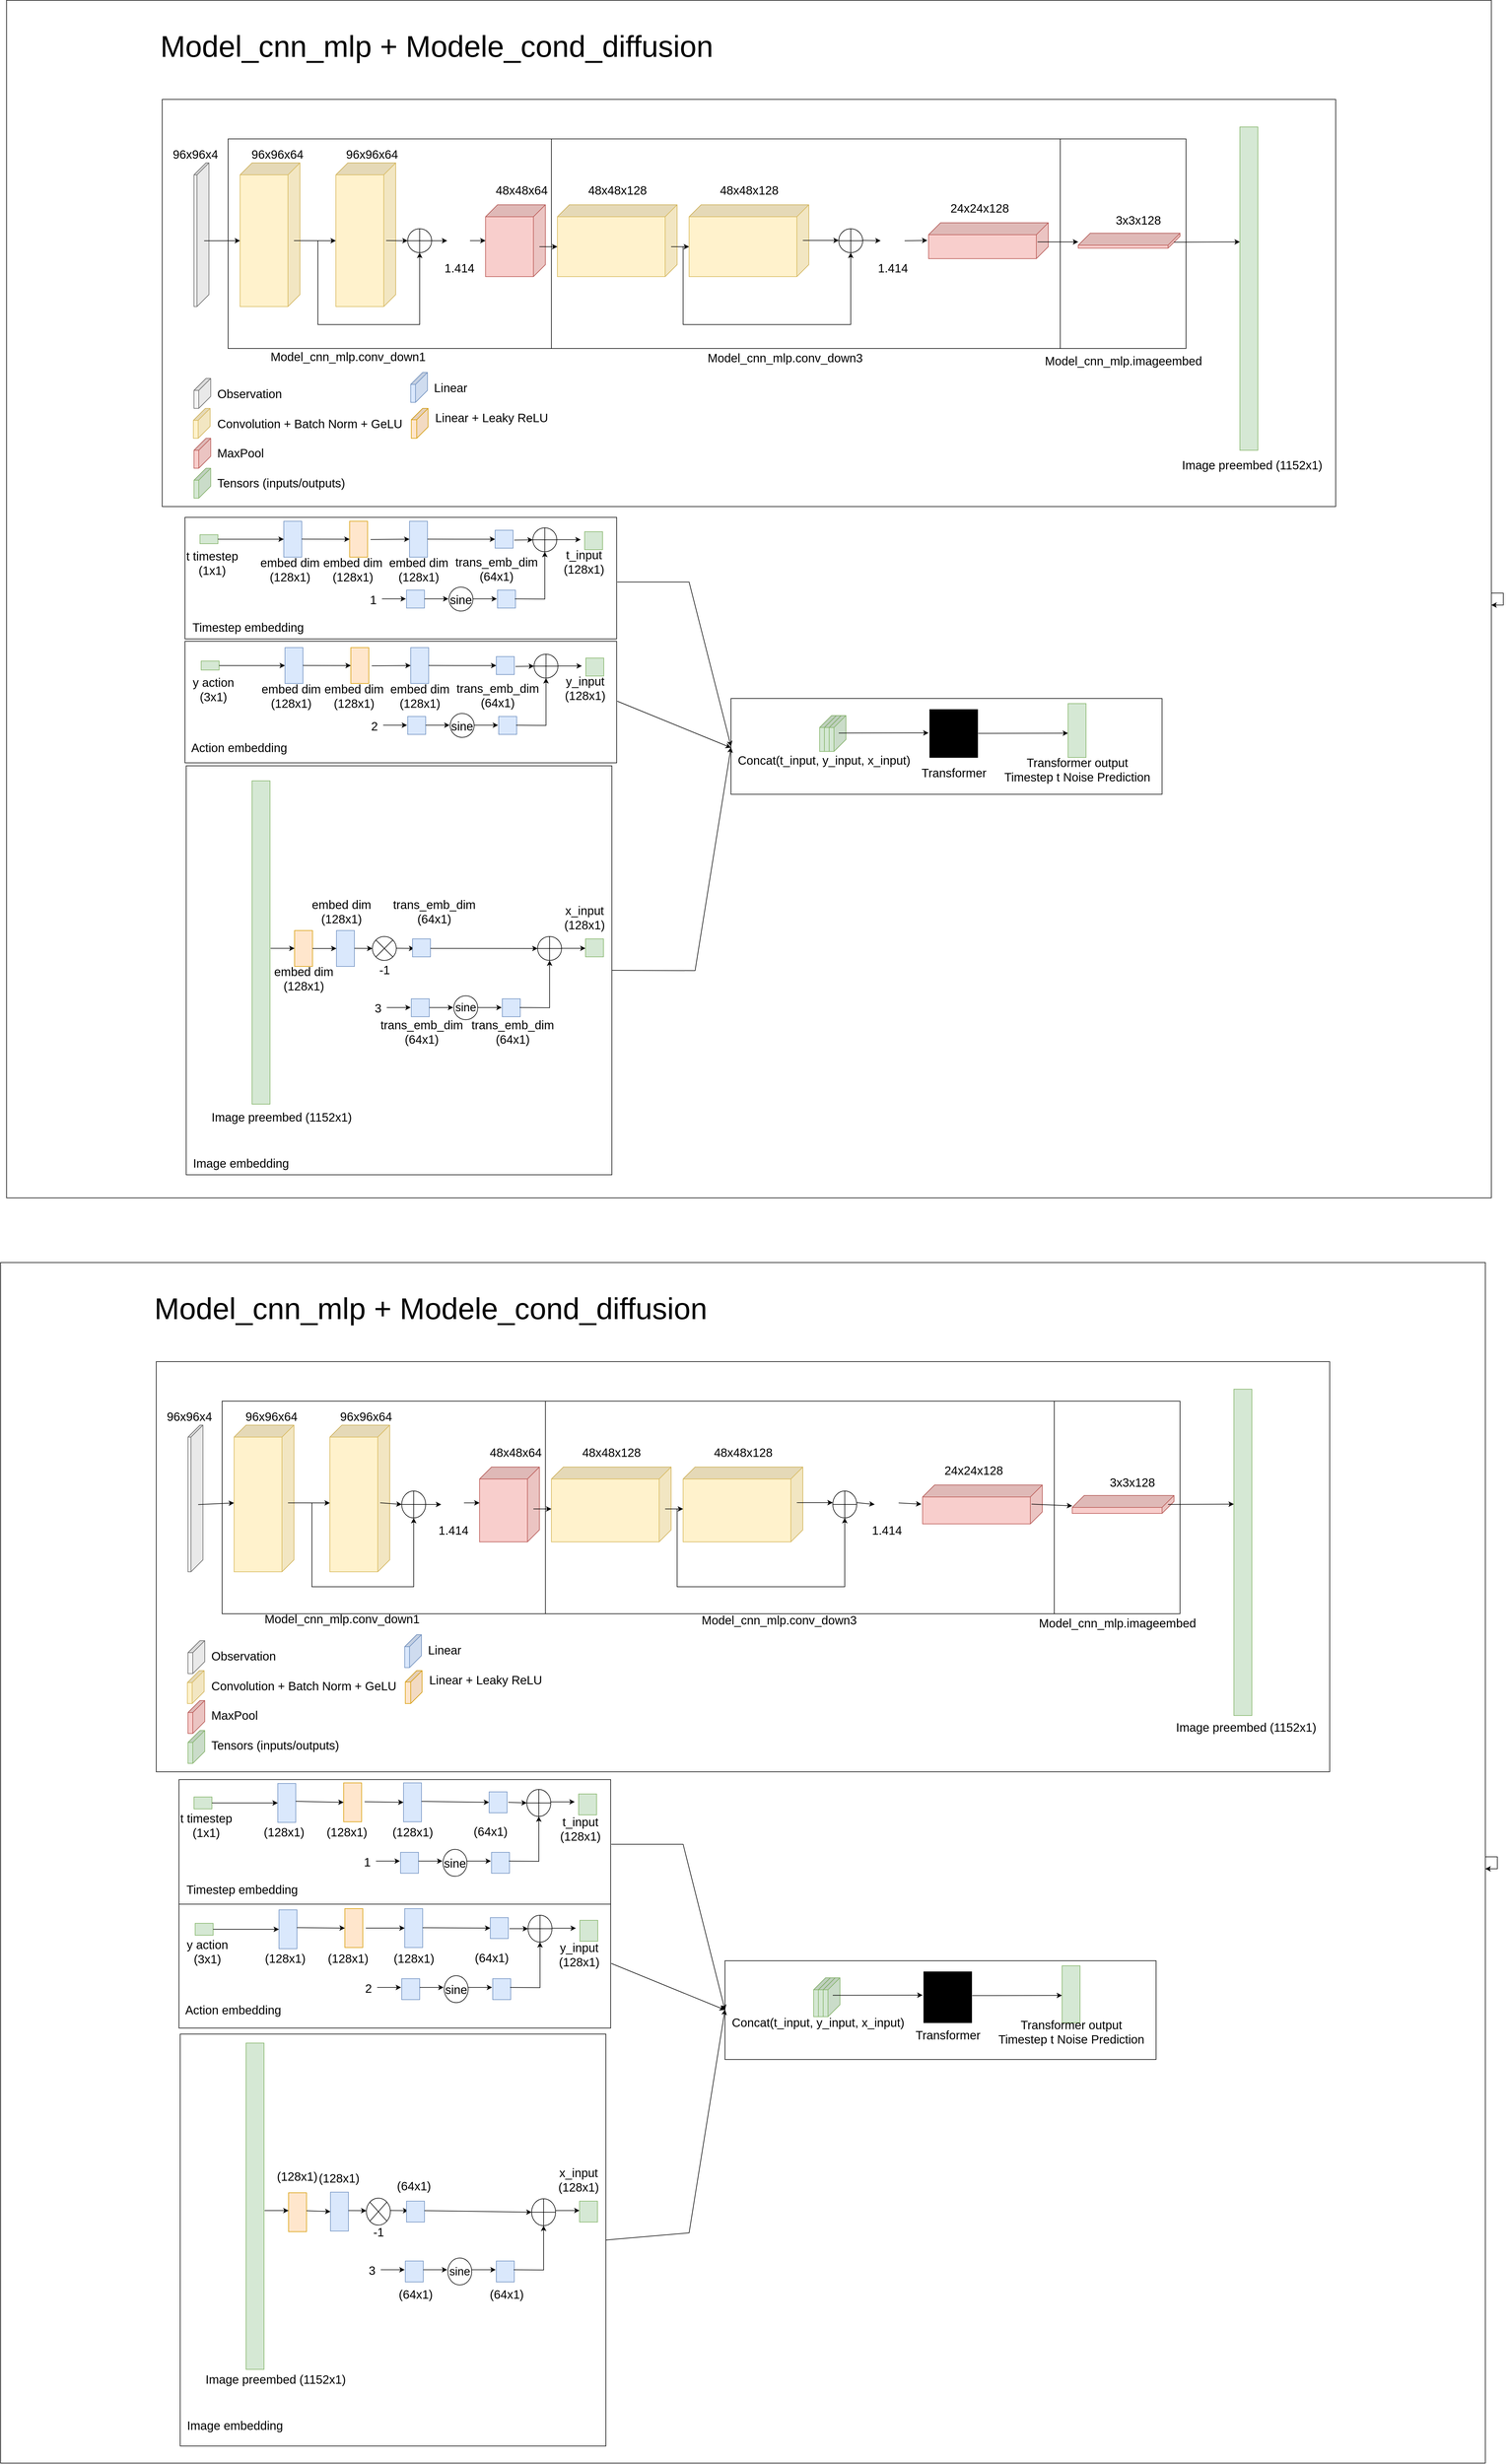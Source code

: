 <mxfile version="21.6.8" type="github">
  <diagram name="Página-1" id="9xYNeDQMtR-Gsh-nBc_P">
    <mxGraphModel dx="2190" dy="1926" grid="1" gridSize="10" guides="1" tooltips="1" connect="1" arrows="1" fold="1" page="1" pageScale="1" pageWidth="827" pageHeight="1169" math="0" shadow="0">
      <root>
        <mxCell id="0" />
        <mxCell id="1" parent="0" />
        <mxCell id="6oceY9OCk3C5_YFXRhJT-163" value="" style="rounded=0;whiteSpace=wrap;html=1;" parent="1" vertex="1">
          <mxGeometry x="-290" y="-171.5" width="2480" height="2000" as="geometry" />
        </mxCell>
        <mxCell id="WuQ85dc_waXYyHqH_Ft_-9" value="" style="rounded=0;whiteSpace=wrap;html=1;" vertex="1" parent="1">
          <mxGeometry x="8" y="899" width="721" height="203" as="geometry" />
        </mxCell>
        <mxCell id="WuQ85dc_waXYyHqH_Ft_-45" value="" style="rounded=0;whiteSpace=wrap;html=1;" vertex="1" parent="1">
          <mxGeometry x="8" y="692" width="721" height="203" as="geometry" />
        </mxCell>
        <mxCell id="6oceY9OCk3C5_YFXRhJT-162" value="" style="rounded=0;whiteSpace=wrap;html=1;" parent="1" vertex="1">
          <mxGeometry x="920" y="994.5" width="720" height="160" as="geometry" />
        </mxCell>
        <mxCell id="6oceY9OCk3C5_YFXRhJT-49" value="" style="rounded=0;whiteSpace=wrap;html=1;" parent="1" vertex="1">
          <mxGeometry x="10" y="1107" width="711" height="683" as="geometry" />
        </mxCell>
        <mxCell id="6oceY9OCk3C5_YFXRhJT-1" value="" style="rounded=0;whiteSpace=wrap;html=1;textOpacity=0;" parent="1" vertex="1">
          <mxGeometry x="-30" y="-6" width="1960" height="680" as="geometry" />
        </mxCell>
        <mxCell id="3gO5LC552atLHlRaGAxK-76" value="" style="rounded=0;whiteSpace=wrap;html=1;textOpacity=0;" parent="1" vertex="1">
          <mxGeometry x="1470" y="60" width="210" height="350" as="geometry" />
        </mxCell>
        <mxCell id="3gO5LC552atLHlRaGAxK-67" value="" style="rounded=0;whiteSpace=wrap;html=1;textOpacity=0;" parent="1" vertex="1">
          <mxGeometry x="620" y="60" width="850" height="350" as="geometry" />
        </mxCell>
        <mxCell id="3gO5LC552atLHlRaGAxK-65" value="" style="rounded=0;whiteSpace=wrap;html=1;textOpacity=0;" parent="1" vertex="1">
          <mxGeometry x="80" y="60" width="540" height="350" as="geometry" />
        </mxCell>
        <mxCell id="3gO5LC552atLHlRaGAxK-1" value="" style="shape=cube;whiteSpace=wrap;html=1;boundedLbl=1;backgroundOutline=1;darkOpacity=0.05;darkOpacity2=0.1;direction=south;fillColor=#fff2cc;strokeColor=#d6b656;" parent="1" vertex="1">
          <mxGeometry x="100" y="100" width="100" height="240" as="geometry" />
        </mxCell>
        <mxCell id="3gO5LC552atLHlRaGAxK-2" value="&lt;font style=&quot;font-size: 20px;&quot;&gt;96x96x64&lt;/font&gt;" style="text;html=1;align=center;verticalAlign=middle;resizable=0;points=[];autosize=1;strokeColor=none;fillColor=none;" parent="1" vertex="1">
          <mxGeometry x="265" y="65" width="110" height="40" as="geometry" />
        </mxCell>
        <mxCell id="3gO5LC552atLHlRaGAxK-3" value="" style="shape=cube;whiteSpace=wrap;html=1;boundedLbl=1;backgroundOutline=1;darkOpacity=0.05;darkOpacity2=0.1;direction=south;fillColor=#fff2cc;strokeColor=#d6b656;" parent="1" vertex="1">
          <mxGeometry x="22" y="510" width="28" height="50" as="geometry" />
        </mxCell>
        <mxCell id="3gO5LC552atLHlRaGAxK-4" value="&lt;font style=&quot;font-size: 20px;&quot;&gt;Convolution + Batch Norm + GeLU&lt;/font&gt;" style="text;html=1;align=left;verticalAlign=middle;resizable=0;points=[];autosize=1;strokeColor=none;fillColor=none;" parent="1" vertex="1">
          <mxGeometry x="60" y="515" width="330" height="40" as="geometry" />
        </mxCell>
        <mxCell id="3gO5LC552atLHlRaGAxK-8" value="" style="shape=cube;whiteSpace=wrap;html=1;boundedLbl=1;backgroundOutline=1;darkOpacity=0.05;darkOpacity2=0.1;direction=south;fillColor=#fff2cc;strokeColor=#d6b656;" parent="1" vertex="1">
          <mxGeometry x="260" y="100" width="100" height="240" as="geometry" />
        </mxCell>
        <mxCell id="3gO5LC552atLHlRaGAxK-11" value="" style="shape=cube;whiteSpace=wrap;html=1;boundedLbl=1;backgroundOutline=1;darkOpacity=0.05;darkOpacity2=0.1;direction=south;fillColor=#f5f5f5;strokeColor=#666666;fontColor=#333333;" parent="1" vertex="1">
          <mxGeometry x="23" y="100" width="25" height="240" as="geometry" />
        </mxCell>
        <mxCell id="3gO5LC552atLHlRaGAxK-12" value="&lt;font style=&quot;font-size: 20px;&quot;&gt;96x96x4&lt;/font&gt;" style="text;html=1;align=center;verticalAlign=middle;resizable=0;points=[];autosize=1;strokeColor=none;fillColor=none;" parent="1" vertex="1">
          <mxGeometry x="-25" y="65" width="100" height="40" as="geometry" />
        </mxCell>
        <mxCell id="3gO5LC552atLHlRaGAxK-13" value="" style="shape=cube;whiteSpace=wrap;html=1;boundedLbl=1;backgroundOutline=1;darkOpacity=0.05;darkOpacity2=0.1;direction=south;fillColor=#f5f5f5;strokeColor=#666666;fontColor=#333333;" parent="1" vertex="1">
          <mxGeometry x="23" y="460" width="28" height="50" as="geometry" />
        </mxCell>
        <mxCell id="3gO5LC552atLHlRaGAxK-14" value="&lt;font style=&quot;font-size: 20px;&quot;&gt;Observation&lt;/font&gt;" style="text;html=1;align=left;verticalAlign=middle;resizable=0;points=[];autosize=1;strokeColor=none;fillColor=none;" parent="1" vertex="1">
          <mxGeometry x="60" y="465" width="130" height="40" as="geometry" />
        </mxCell>
        <mxCell id="3gO5LC552atLHlRaGAxK-15" value="" style="endArrow=classic;html=1;rounded=0;exitX=0.542;exitY=0.32;exitDx=0;exitDy=0;exitPerimeter=0;" parent="1" edge="1" source="3gO5LC552atLHlRaGAxK-11">
          <mxGeometry width="50" height="50" relative="1" as="geometry">
            <mxPoint x="60" y="230" as="sourcePoint" />
            <mxPoint x="100" y="230" as="targetPoint" />
          </mxGeometry>
        </mxCell>
        <mxCell id="3gO5LC552atLHlRaGAxK-16" value="" style="verticalLabelPosition=bottom;verticalAlign=top;html=1;shape=mxgraph.flowchart.summing_function;" parent="1" vertex="1">
          <mxGeometry x="380" y="210" width="40" height="40" as="geometry" />
        </mxCell>
        <mxCell id="3gO5LC552atLHlRaGAxK-17" value="" style="endArrow=classic;html=1;rounded=0;entryX=0.5;entryY=1;entryDx=0;entryDy=0;entryPerimeter=0;" parent="1" target="3gO5LC552atLHlRaGAxK-16" edge="1">
          <mxGeometry width="50" height="50" relative="1" as="geometry">
            <mxPoint x="230" y="230" as="sourcePoint" />
            <mxPoint x="100" y="410" as="targetPoint" />
            <Array as="points">
              <mxPoint x="230" y="360" />
              <mxPoint x="230" y="370" />
              <mxPoint x="400" y="370" />
            </Array>
          </mxGeometry>
        </mxCell>
        <mxCell id="3gO5LC552atLHlRaGAxK-19" value="" style="shape=image;html=1;verticalAlign=top;verticalLabelPosition=bottom;labelBackgroundColor=#ffffff;imageAspect=0;aspect=fixed;image=https://cdn0.iconfinder.com/data/icons/math-business-icon-set/93/1_4-128.png" parent="1" vertex="1">
          <mxGeometry x="446" y="210" width="40" height="40" as="geometry" />
        </mxCell>
        <mxCell id="3gO5LC552atLHlRaGAxK-21" value="" style="endArrow=classic;html=1;rounded=0;entryX=0;entryY=0.5;entryDx=0;entryDy=0;exitX=1;exitY=0.5;exitDx=0;exitDy=0;exitPerimeter=0;" parent="1" source="3gO5LC552atLHlRaGAxK-16" target="3gO5LC552atLHlRaGAxK-19" edge="1">
          <mxGeometry width="50" height="50" relative="1" as="geometry">
            <mxPoint x="546" y="220" as="sourcePoint" />
            <mxPoint x="321" y="229.5" as="targetPoint" />
          </mxGeometry>
        </mxCell>
        <mxCell id="3gO5LC552atLHlRaGAxK-22" value="&lt;font style=&quot;font-size: 20px;&quot;&gt;1.414&lt;/font&gt;" style="text;html=1;align=center;verticalAlign=middle;resizable=0;points=[];autosize=1;strokeColor=none;fillColor=none;" parent="1" vertex="1">
          <mxGeometry x="431" y="255" width="70" height="40" as="geometry" />
        </mxCell>
        <mxCell id="3gO5LC552atLHlRaGAxK-24" value="&lt;font style=&quot;font-size: 20px;&quot;&gt;96x96x64&lt;/font&gt;" style="text;html=1;align=center;verticalAlign=middle;resizable=0;points=[];autosize=1;strokeColor=none;fillColor=none;" parent="1" vertex="1">
          <mxGeometry x="107" y="65" width="110" height="40" as="geometry" />
        </mxCell>
        <mxCell id="3gO5LC552atLHlRaGAxK-25" value="" style="shape=cube;whiteSpace=wrap;html=1;boundedLbl=1;backgroundOutline=1;darkOpacity=0.05;darkOpacity2=0.1;direction=south;fillColor=#f8cecc;strokeColor=#b85450;" parent="1" vertex="1">
          <mxGeometry x="510" y="170" width="100" height="120" as="geometry" />
        </mxCell>
        <mxCell id="3gO5LC552atLHlRaGAxK-28" value="" style="verticalLabelPosition=bottom;verticalAlign=top;html=1;shape=mxgraph.flowchart.summing_function;" parent="1" vertex="1">
          <mxGeometry x="1100" y="210" width="40" height="40" as="geometry" />
        </mxCell>
        <mxCell id="3gO5LC552atLHlRaGAxK-29" value="" style="endArrow=classic;html=1;rounded=0;entryX=0.5;entryY=1;entryDx=0;entryDy=0;entryPerimeter=0;" parent="1" target="3gO5LC552atLHlRaGAxK-28" edge="1">
          <mxGeometry width="50" height="50" relative="1" as="geometry">
            <mxPoint x="840" y="240" as="sourcePoint" />
            <mxPoint x="960" y="410" as="targetPoint" />
            <Array as="points">
              <mxPoint x="840" y="370" />
              <mxPoint x="1050" y="370" />
              <mxPoint x="1070" y="370" />
              <mxPoint x="1120" y="370" />
            </Array>
          </mxGeometry>
        </mxCell>
        <mxCell id="3gO5LC552atLHlRaGAxK-31" value="" style="shape=image;html=1;verticalAlign=top;verticalLabelPosition=bottom;labelBackgroundColor=#ffffff;imageAspect=0;aspect=fixed;image=https://cdn0.iconfinder.com/data/icons/math-business-icon-set/93/1_4-128.png" parent="1" vertex="1">
          <mxGeometry x="1170" y="210" width="40" height="40" as="geometry" />
        </mxCell>
        <mxCell id="3gO5LC552atLHlRaGAxK-33" value="" style="endArrow=classic;html=1;rounded=0;entryX=0;entryY=0.5;entryDx=0;entryDy=0;" parent="1" target="3gO5LC552atLHlRaGAxK-31" edge="1">
          <mxGeometry width="50" height="50" relative="1" as="geometry">
            <mxPoint x="1140" y="229.5" as="sourcePoint" />
            <mxPoint x="1168" y="229.5" as="targetPoint" />
          </mxGeometry>
        </mxCell>
        <mxCell id="3gO5LC552atLHlRaGAxK-34" value="&lt;font style=&quot;font-size: 20px;&quot;&gt;48x48x128&lt;/font&gt;" style="text;html=1;align=center;verticalAlign=middle;resizable=0;points=[];autosize=1;strokeColor=none;fillColor=none;" parent="1" vertex="1">
          <mxGeometry x="670" y="125" width="120" height="40" as="geometry" />
        </mxCell>
        <mxCell id="3gO5LC552atLHlRaGAxK-43" value="" style="endArrow=classic;html=1;rounded=0;entryX=0;entryY=0;entryDx=130;entryDy=100;entryPerimeter=0;" parent="1" target="3gO5LC552atLHlRaGAxK-8" edge="1">
          <mxGeometry width="50" height="50" relative="1" as="geometry">
            <mxPoint x="190" y="229.84" as="sourcePoint" />
            <mxPoint x="230" y="229.84" as="targetPoint" />
          </mxGeometry>
        </mxCell>
        <mxCell id="3gO5LC552atLHlRaGAxK-45" value="" style="endArrow=classic;html=1;rounded=0;entryX=0;entryY=0.5;entryDx=0;entryDy=0;entryPerimeter=0;" parent="1" target="3gO5LC552atLHlRaGAxK-16" edge="1">
          <mxGeometry width="50" height="50" relative="1" as="geometry">
            <mxPoint x="344" y="229.75" as="sourcePoint" />
            <mxPoint x="414" y="229.91" as="targetPoint" />
          </mxGeometry>
        </mxCell>
        <mxCell id="3gO5LC552atLHlRaGAxK-47" value="" style="shape=cube;whiteSpace=wrap;html=1;boundedLbl=1;backgroundOutline=1;darkOpacity=0.05;darkOpacity2=0.1;direction=south;fillColor=#f8cecc;strokeColor=#b85450;" parent="1" vertex="1">
          <mxGeometry x="23" y="560" width="28" height="50" as="geometry" />
        </mxCell>
        <mxCell id="3gO5LC552atLHlRaGAxK-48" value="&lt;font style=&quot;font-size: 20px;&quot;&gt;MaxPool&lt;/font&gt;" style="text;html=1;align=left;verticalAlign=middle;resizable=0;points=[];autosize=1;strokeColor=none;fillColor=none;" parent="1" vertex="1">
          <mxGeometry x="60" y="564" width="100" height="40" as="geometry" />
        </mxCell>
        <mxCell id="3gO5LC552atLHlRaGAxK-49" value="" style="endArrow=classic;html=1;rounded=0;entryX=0;entryY=0.5;entryDx=0;entryDy=0;exitX=1;exitY=0.5;exitDx=0;exitDy=0;exitPerimeter=0;" parent="1" edge="1">
          <mxGeometry width="50" height="50" relative="1" as="geometry">
            <mxPoint x="484" y="229.92" as="sourcePoint" />
            <mxPoint x="510" y="229.92" as="targetPoint" />
          </mxGeometry>
        </mxCell>
        <mxCell id="3gO5LC552atLHlRaGAxK-50" value="" style="shape=cube;whiteSpace=wrap;html=1;boundedLbl=1;backgroundOutline=1;darkOpacity=0.05;darkOpacity2=0.1;direction=south;fillColor=#fff2cc;strokeColor=#d6b656;" parent="1" vertex="1">
          <mxGeometry x="630" y="170" width="200" height="120" as="geometry" />
        </mxCell>
        <mxCell id="3gO5LC552atLHlRaGAxK-51" value="" style="shape=cube;whiteSpace=wrap;html=1;boundedLbl=1;backgroundOutline=1;darkOpacity=0.05;darkOpacity2=0.1;direction=south;fillColor=#fff2cc;strokeColor=#d6b656;" parent="1" vertex="1">
          <mxGeometry x="850" y="170" width="200" height="120" as="geometry" />
        </mxCell>
        <mxCell id="3gO5LC552atLHlRaGAxK-20" value="" style="endArrow=classic;html=1;rounded=0;entryX=0;entryY=0;entryDx=70;entryDy=200;entryPerimeter=0;" parent="1" target="3gO5LC552atLHlRaGAxK-50" edge="1">
          <mxGeometry width="50" height="50" relative="1" as="geometry">
            <mxPoint x="600" y="240" as="sourcePoint" />
            <mxPoint x="687" y="240.5" as="targetPoint" />
          </mxGeometry>
        </mxCell>
        <mxCell id="3gO5LC552atLHlRaGAxK-52" value="" style="endArrow=classic;html=1;rounded=0;entryX=0;entryY=0;entryDx=70;entryDy=200;entryPerimeter=0;" parent="1" edge="1">
          <mxGeometry width="50" height="50" relative="1" as="geometry">
            <mxPoint x="820" y="240" as="sourcePoint" />
            <mxPoint x="850" y="240" as="targetPoint" />
          </mxGeometry>
        </mxCell>
        <mxCell id="3gO5LC552atLHlRaGAxK-53" value="&lt;font style=&quot;font-size: 20px;&quot;&gt;48x48x128&lt;/font&gt;" style="text;html=1;align=center;verticalAlign=middle;resizable=0;points=[];autosize=1;strokeColor=none;fillColor=none;" parent="1" vertex="1">
          <mxGeometry x="890" y="125" width="120" height="40" as="geometry" />
        </mxCell>
        <mxCell id="3gO5LC552atLHlRaGAxK-30" value="" style="endArrow=classic;html=1;rounded=0;" parent="1" edge="1">
          <mxGeometry width="50" height="50" relative="1" as="geometry">
            <mxPoint x="1040" y="229.5" as="sourcePoint" />
            <mxPoint x="1100" y="229.5" as="targetPoint" />
          </mxGeometry>
        </mxCell>
        <mxCell id="3gO5LC552atLHlRaGAxK-54" value="&lt;font style=&quot;font-size: 20px;&quot;&gt;1.414&lt;/font&gt;" style="text;html=1;align=center;verticalAlign=middle;resizable=0;points=[];autosize=1;strokeColor=none;fillColor=none;" parent="1" vertex="1">
          <mxGeometry x="1155" y="255" width="70" height="40" as="geometry" />
        </mxCell>
        <mxCell id="3gO5LC552atLHlRaGAxK-55" value="" style="shape=cube;whiteSpace=wrap;html=1;boundedLbl=1;backgroundOutline=1;darkOpacity=0.05;darkOpacity2=0.1;direction=south;fillColor=#f8cecc;strokeColor=#b85450;" parent="1" vertex="1">
          <mxGeometry x="1250" y="200" width="200" height="60" as="geometry" />
        </mxCell>
        <mxCell id="3gO5LC552atLHlRaGAxK-58" value="&lt;font style=&quot;font-size: 20px;&quot;&gt;48x48x64&lt;/font&gt;" style="text;html=1;align=center;verticalAlign=middle;resizable=0;points=[];autosize=1;strokeColor=none;fillColor=none;" parent="1" vertex="1">
          <mxGeometry x="515" y="125" width="110" height="40" as="geometry" />
        </mxCell>
        <mxCell id="3gO5LC552atLHlRaGAxK-59" value="&lt;font style=&quot;font-size: 20px;&quot;&gt;24x24x128&lt;/font&gt;" style="text;html=1;align=center;verticalAlign=middle;resizable=0;points=[];autosize=1;strokeColor=none;fillColor=none;" parent="1" vertex="1">
          <mxGeometry x="1275" y="155" width="120" height="40" as="geometry" />
        </mxCell>
        <mxCell id="3gO5LC552atLHlRaGAxK-64" value="" style="endArrow=classic;html=1;rounded=0;entryX=0.492;entryY=1.01;entryDx=0;entryDy=0;entryPerimeter=0;" parent="1" target="3gO5LC552atLHlRaGAxK-55" edge="1">
          <mxGeometry width="50" height="50" relative="1" as="geometry">
            <mxPoint x="1210" y="230" as="sourcePoint" />
            <mxPoint x="1240.2" y="230" as="targetPoint" />
          </mxGeometry>
        </mxCell>
        <mxCell id="3gO5LC552atLHlRaGAxK-66" value="&lt;font style=&quot;font-size: 20px;&quot;&gt;Model_cnn_mlp.conv_down1&lt;/font&gt;" style="text;html=1;align=center;verticalAlign=middle;resizable=0;points=[];autosize=1;strokeColor=none;fillColor=none;" parent="1" vertex="1">
          <mxGeometry x="140" y="403" width="280" height="40" as="geometry" />
        </mxCell>
        <mxCell id="3gO5LC552atLHlRaGAxK-68" value="&lt;font style=&quot;font-size: 20px;&quot;&gt;Model_cnn_mlp.conv_down3&lt;/font&gt;" style="text;html=1;align=center;verticalAlign=middle;resizable=0;points=[];autosize=1;strokeColor=none;fillColor=none;" parent="1" vertex="1">
          <mxGeometry x="870" y="405" width="280" height="40" as="geometry" />
        </mxCell>
        <mxCell id="3gO5LC552atLHlRaGAxK-69" value="" style="shape=cube;whiteSpace=wrap;html=1;boundedLbl=1;backgroundOutline=1;darkOpacity=0.05;darkOpacity2=0.1;direction=south;fillColor=#f8cecc;strokeColor=#b85450;" parent="1" vertex="1">
          <mxGeometry x="1500" y="217.5" width="170" height="25" as="geometry" />
        </mxCell>
        <mxCell id="3gO5LC552atLHlRaGAxK-70" value="&lt;font style=&quot;font-size: 20px;&quot;&gt;3x3x128&lt;/font&gt;" style="text;html=1;align=center;verticalAlign=middle;resizable=0;points=[];autosize=1;strokeColor=none;fillColor=none;" parent="1" vertex="1">
          <mxGeometry x="1550" y="175" width="100" height="40" as="geometry" />
        </mxCell>
        <mxCell id="3gO5LC552atLHlRaGAxK-73" value="&lt;font style=&quot;font-size: 20px;&quot;&gt;Image preembed (1152x1)&lt;/font&gt;" style="text;html=1;align=center;verticalAlign=middle;resizable=0;points=[];autosize=1;strokeColor=none;fillColor=none;" parent="1" vertex="1">
          <mxGeometry x="1660" y="584" width="260" height="40" as="geometry" />
        </mxCell>
        <mxCell id="3gO5LC552atLHlRaGAxK-74" value="" style="endArrow=classic;html=1;rounded=0;entryX=0.58;entryY=1;entryDx=0;entryDy=0;entryPerimeter=0;" parent="1" target="3gO5LC552atLHlRaGAxK-69" edge="1">
          <mxGeometry width="50" height="50" relative="1" as="geometry">
            <mxPoint x="1432" y="232" as="sourcePoint" />
            <mxPoint x="1470" y="232" as="targetPoint" />
          </mxGeometry>
        </mxCell>
        <mxCell id="3gO5LC552atLHlRaGAxK-75" value="" style="endArrow=classic;html=1;rounded=0;exitX=0;exitY=0;exitDx=15;exitDy=10;exitPerimeter=0;" parent="1" edge="1" source="3gO5LC552atLHlRaGAxK-69">
          <mxGeometry width="50" height="50" relative="1" as="geometry">
            <mxPoint x="1732" y="232" as="sourcePoint" />
            <mxPoint x="1770" y="232" as="targetPoint" />
          </mxGeometry>
        </mxCell>
        <mxCell id="3gO5LC552atLHlRaGAxK-77" value="&lt;font style=&quot;font-size: 20px;&quot;&gt;Model_cnn_mlp.imageembed&lt;/font&gt;" style="text;html=1;align=center;verticalAlign=middle;resizable=0;points=[];autosize=1;strokeColor=none;fillColor=none;" parent="1" vertex="1">
          <mxGeometry x="1430" y="410" width="290" height="40" as="geometry" />
        </mxCell>
        <mxCell id="3gO5LC552atLHlRaGAxK-78" value="" style="shape=cube;whiteSpace=wrap;html=1;boundedLbl=1;backgroundOutline=1;darkOpacity=0.05;darkOpacity2=0.1;direction=south;fillColor=#d5e8d4;strokeColor=#82b366;" parent="1" vertex="1">
          <mxGeometry x="23" y="610" width="28" height="50" as="geometry" />
        </mxCell>
        <mxCell id="3gO5LC552atLHlRaGAxK-79" value="&lt;font style=&quot;font-size: 20px;&quot;&gt;Tensors (inputs/outputs)&lt;/font&gt;" style="text;html=1;align=left;verticalAlign=middle;resizable=0;points=[];autosize=1;strokeColor=none;fillColor=none;" parent="1" vertex="1">
          <mxGeometry x="60" y="614" width="240" height="40" as="geometry" />
        </mxCell>
        <mxCell id="6oceY9OCk3C5_YFXRhJT-5" value="" style="rounded=0;whiteSpace=wrap;html=1;fillColor=#d5e8d4;strokeColor=#82b366;" parent="1" vertex="1">
          <mxGeometry x="120" y="1132" width="30" height="540" as="geometry" />
        </mxCell>
        <mxCell id="6oceY9OCk3C5_YFXRhJT-7" value="&lt;font style=&quot;font-size: 20px;&quot;&gt;Image preembed (1152x1)&lt;/font&gt;" style="text;html=1;align=center;verticalAlign=middle;resizable=0;points=[];autosize=1;strokeColor=none;fillColor=none;" parent="1" vertex="1">
          <mxGeometry x="39" y="1673" width="260" height="40" as="geometry" />
        </mxCell>
        <mxCell id="6oceY9OCk3C5_YFXRhJT-13" value="" style="shape=cube;whiteSpace=wrap;html=1;boundedLbl=1;backgroundOutline=1;darkOpacity=0.05;darkOpacity2=0.1;direction=south;fillColor=#dae8fc;strokeColor=#6c8ebf;" parent="1" vertex="1">
          <mxGeometry x="385" y="450" width="28" height="50" as="geometry" />
        </mxCell>
        <mxCell id="6oceY9OCk3C5_YFXRhJT-14" value="&lt;font style=&quot;font-size: 20px;&quot;&gt;Linear&lt;/font&gt;" style="text;html=1;align=left;verticalAlign=middle;resizable=0;points=[];autosize=1;strokeColor=none;fillColor=none;" parent="1" vertex="1">
          <mxGeometry x="422" y="455" width="80" height="40" as="geometry" />
        </mxCell>
        <mxCell id="6oceY9OCk3C5_YFXRhJT-15" value="" style="rounded=0;whiteSpace=wrap;html=1;fillColor=#ffe6cc;strokeColor=#d79b00;" parent="1" vertex="1">
          <mxGeometry x="191" y="1382" width="30" height="60" as="geometry" />
        </mxCell>
        <mxCell id="6oceY9OCk3C5_YFXRhJT-16" value="" style="shape=cube;whiteSpace=wrap;html=1;boundedLbl=1;backgroundOutline=1;darkOpacity=0.05;darkOpacity2=0.1;direction=south;fillColor=#ffe6cc;strokeColor=#d79b00;size=19;" parent="1" vertex="1">
          <mxGeometry x="386" y="510" width="28" height="50" as="geometry" />
        </mxCell>
        <mxCell id="6oceY9OCk3C5_YFXRhJT-17" value="&lt;font style=&quot;font-size: 20px;&quot;&gt;Linear + Leaky ReLU&lt;/font&gt;" style="text;html=1;align=left;verticalAlign=middle;resizable=0;points=[];autosize=1;strokeColor=none;fillColor=none;" parent="1" vertex="1">
          <mxGeometry x="424" y="505" width="210" height="40" as="geometry" />
        </mxCell>
        <mxCell id="6oceY9OCk3C5_YFXRhJT-18" value="" style="endArrow=classic;html=1;rounded=0;entryX=0;entryY=0.5;entryDx=0;entryDy=0;" parent="1" edge="1">
          <mxGeometry width="50" height="50" relative="1" as="geometry">
            <mxPoint x="151" y="1411.81" as="sourcePoint" />
            <mxPoint x="191" y="1411.81" as="targetPoint" />
          </mxGeometry>
        </mxCell>
        <mxCell id="6oceY9OCk3C5_YFXRhJT-19" value="" style="rounded=0;whiteSpace=wrap;html=1;fillColor=#dae8fc;strokeColor=#6c8ebf;" parent="1" vertex="1">
          <mxGeometry x="261" y="1382" width="30" height="60" as="geometry" />
        </mxCell>
        <mxCell id="6oceY9OCk3C5_YFXRhJT-20" value="" style="endArrow=classic;html=1;rounded=0;entryX=0;entryY=0.5;entryDx=0;entryDy=0;" parent="1" target="6oceY9OCk3C5_YFXRhJT-19" edge="1">
          <mxGeometry width="50" height="50" relative="1" as="geometry">
            <mxPoint x="221" y="1412" as="sourcePoint" />
            <mxPoint x="271" y="1362" as="targetPoint" />
          </mxGeometry>
        </mxCell>
        <mxCell id="6oceY9OCk3C5_YFXRhJT-24" value="&lt;font style=&quot;font-size: 20px;&quot;&gt;embed dim&lt;br&gt;(128x1)&lt;/font&gt;" style="text;html=1;align=center;verticalAlign=middle;resizable=0;points=[];autosize=1;strokeColor=none;fillColor=none;" parent="1" vertex="1">
          <mxGeometry x="146" y="1432" width="120" height="60" as="geometry" />
        </mxCell>
        <mxCell id="6oceY9OCk3C5_YFXRhJT-25" value="&lt;font style=&quot;font-size: 20px;&quot;&gt;embed dim&lt;br&gt;(128x1)&lt;/font&gt;" style="text;html=1;align=center;verticalAlign=middle;resizable=0;points=[];autosize=1;strokeColor=none;fillColor=none;" parent="1" vertex="1">
          <mxGeometry x="209" y="1320" width="120" height="60" as="geometry" />
        </mxCell>
        <mxCell id="6oceY9OCk3C5_YFXRhJT-26" value="" style="rounded=0;whiteSpace=wrap;html=1;fillColor=#d5e8d4;strokeColor=#82b366;" parent="1" vertex="1">
          <mxGeometry x="35" y="932" width="30" height="15" as="geometry" />
        </mxCell>
        <mxCell id="6oceY9OCk3C5_YFXRhJT-27" value="&lt;font style=&quot;font-size: 20px;&quot;&gt;y action&lt;br&gt;(3x1)&lt;/font&gt;" style="text;html=1;align=center;verticalAlign=middle;resizable=0;points=[];autosize=1;strokeColor=none;fillColor=none;" parent="1" vertex="1">
          <mxGeometry x="10" y="949" width="90" height="60" as="geometry" />
        </mxCell>
        <mxCell id="6oceY9OCk3C5_YFXRhJT-28" value="" style="rounded=0;whiteSpace=wrap;html=1;fillColor=#dae8fc;strokeColor=#6c8ebf;" parent="1" vertex="1">
          <mxGeometry x="175" y="909.5" width="30" height="60" as="geometry" />
        </mxCell>
        <mxCell id="6oceY9OCk3C5_YFXRhJT-29" value="" style="endArrow=classic;html=1;rounded=0;entryX=0;entryY=0.5;entryDx=0;entryDy=0;exitX=1;exitY=0.5;exitDx=0;exitDy=0;" parent="1" target="6oceY9OCk3C5_YFXRhJT-28" edge="1" source="6oceY9OCk3C5_YFXRhJT-26">
          <mxGeometry width="50" height="50" relative="1" as="geometry">
            <mxPoint x="135" y="939.5" as="sourcePoint" />
            <mxPoint x="185" y="889.5" as="targetPoint" />
          </mxGeometry>
        </mxCell>
        <mxCell id="6oceY9OCk3C5_YFXRhJT-30" value="" style="rounded=0;whiteSpace=wrap;html=1;fillColor=#ffe6cc;strokeColor=#d79b00;" parent="1" vertex="1">
          <mxGeometry x="285" y="909.5" width="30" height="60" as="geometry" />
        </mxCell>
        <mxCell id="6oceY9OCk3C5_YFXRhJT-31" value="" style="endArrow=classic;html=1;rounded=0;entryX=0;entryY=0.5;entryDx=0;entryDy=0;" parent="1" edge="1" target="6oceY9OCk3C5_YFXRhJT-30">
          <mxGeometry width="50" height="50" relative="1" as="geometry">
            <mxPoint x="205" y="939.31" as="sourcePoint" />
            <mxPoint x="245" y="939" as="targetPoint" />
          </mxGeometry>
        </mxCell>
        <mxCell id="6oceY9OCk3C5_YFXRhJT-32" value="" style="rounded=0;whiteSpace=wrap;html=1;fillColor=#dae8fc;strokeColor=#6c8ebf;" parent="1" vertex="1">
          <mxGeometry x="385" y="909.5" width="30" height="60" as="geometry" />
        </mxCell>
        <mxCell id="6oceY9OCk3C5_YFXRhJT-33" value="" style="endArrow=classic;html=1;rounded=0;entryX=0;entryY=0.5;entryDx=0;entryDy=0;" parent="1" target="6oceY9OCk3C5_YFXRhJT-32" edge="1">
          <mxGeometry width="50" height="50" relative="1" as="geometry">
            <mxPoint x="320" y="940" as="sourcePoint" />
            <mxPoint x="325" y="889.5" as="targetPoint" />
          </mxGeometry>
        </mxCell>
        <mxCell id="6oceY9OCk3C5_YFXRhJT-34" value="&lt;font style=&quot;font-size: 20px;&quot;&gt;embed dim&lt;br&gt;(128x1)&lt;/font&gt;" style="text;html=1;align=center;verticalAlign=middle;resizable=0;points=[];autosize=1;strokeColor=none;fillColor=none;" parent="1" vertex="1">
          <mxGeometry x="125" y="959.5" width="120" height="60" as="geometry" />
        </mxCell>
        <mxCell id="6oceY9OCk3C5_YFXRhJT-35" value="&lt;font style=&quot;font-size: 20px;&quot;&gt;embed dim&lt;br&gt;(128x1)&lt;/font&gt;" style="text;html=1;align=center;verticalAlign=middle;resizable=0;points=[];autosize=1;strokeColor=none;fillColor=none;" parent="1" vertex="1">
          <mxGeometry x="230" y="959.5" width="120" height="60" as="geometry" />
        </mxCell>
        <mxCell id="6oceY9OCk3C5_YFXRhJT-36" value="&lt;font style=&quot;font-size: 20px;&quot;&gt;embed dim&lt;br&gt;(128x1)&lt;/font&gt;" style="text;html=1;align=center;verticalAlign=middle;resizable=0;points=[];autosize=1;strokeColor=none;fillColor=none;" parent="1" vertex="1">
          <mxGeometry x="340" y="959.5" width="120" height="60" as="geometry" />
        </mxCell>
        <mxCell id="6oceY9OCk3C5_YFXRhJT-50" value="&lt;font style=&quot;font-size: 20px;&quot;&gt;Image embedding&lt;/font&gt;" style="text;html=1;align=center;verticalAlign=middle;resizable=0;points=[];autosize=1;strokeColor=none;fillColor=none;" parent="1" vertex="1">
          <mxGeometry x="11" y="1750" width="180" height="40" as="geometry" />
        </mxCell>
        <mxCell id="6oceY9OCk3C5_YFXRhJT-53" value="&lt;font style=&quot;font-size: 20px;&quot;&gt;Action embedding&lt;/font&gt;" style="text;html=1;align=center;verticalAlign=middle;resizable=0;points=[];autosize=1;strokeColor=none;fillColor=none;" parent="1" vertex="1">
          <mxGeometry x="8" y="1055.5" width="180" height="40" as="geometry" />
        </mxCell>
        <mxCell id="6oceY9OCk3C5_YFXRhJT-57" value="" style="shape=sumEllipse;perimeter=ellipsePerimeter;whiteSpace=wrap;html=1;backgroundOutline=1;" parent="1" vertex="1">
          <mxGeometry x="321" y="1392" width="40" height="40" as="geometry" />
        </mxCell>
        <mxCell id="6oceY9OCk3C5_YFXRhJT-58" value="" style="endArrow=classic;html=1;rounded=0;" parent="1" edge="1">
          <mxGeometry width="50" height="50" relative="1" as="geometry">
            <mxPoint x="291" y="1411.69" as="sourcePoint" />
            <mxPoint x="321" y="1412" as="targetPoint" />
          </mxGeometry>
        </mxCell>
        <mxCell id="6oceY9OCk3C5_YFXRhJT-59" value="&lt;font style=&quot;font-size: 20px;&quot;&gt;-1&lt;/font&gt;" style="text;html=1;align=center;verticalAlign=middle;resizable=0;points=[];autosize=1;strokeColor=none;fillColor=none;" parent="1" vertex="1">
          <mxGeometry x="321" y="1427" width="40" height="40" as="geometry" />
        </mxCell>
        <mxCell id="6oceY9OCk3C5_YFXRhJT-61" value="" style="endArrow=classic;html=1;rounded=0;" parent="1" edge="1">
          <mxGeometry width="50" height="50" relative="1" as="geometry">
            <mxPoint x="361" y="1411.63" as="sourcePoint" />
            <mxPoint x="391" y="1411.94" as="targetPoint" />
          </mxGeometry>
        </mxCell>
        <mxCell id="6oceY9OCk3C5_YFXRhJT-63" value="" style="endArrow=classic;html=1;rounded=0;entryX=0;entryY=0.5;entryDx=0;entryDy=0;" parent="1" edge="1" target="6oceY9OCk3C5_YFXRhJT-124">
          <mxGeometry width="50" height="50" relative="1" as="geometry">
            <mxPoint x="415" y="939.4" as="sourcePoint" />
            <mxPoint x="452" y="939.5" as="targetPoint" />
          </mxGeometry>
        </mxCell>
        <mxCell id="6oceY9OCk3C5_YFXRhJT-69" value="" style="rounded=0;whiteSpace=wrap;html=1;fillColor=#dae8fc;strokeColor=#6c8ebf;" parent="1" vertex="1">
          <mxGeometry x="388" y="1396" width="30" height="30" as="geometry" />
        </mxCell>
        <mxCell id="6oceY9OCk3C5_YFXRhJT-72" value="&lt;font style=&quot;font-size: 20px;&quot;&gt;trans_emb_dim&lt;br&gt;(64x1)&lt;/font&gt;" style="text;html=1;align=center;verticalAlign=middle;resizable=0;points=[];autosize=1;strokeColor=none;fillColor=none;" parent="1" vertex="1">
          <mxGeometry x="343.5" y="1320" width="160" height="60" as="geometry" />
        </mxCell>
        <mxCell id="6oceY9OCk3C5_YFXRhJT-83" value="&lt;font style=&quot;font-size: 20px;&quot;&gt;3&lt;/font&gt;" style="text;html=1;align=center;verticalAlign=middle;resizable=0;points=[];autosize=1;strokeColor=none;fillColor=none;" parent="1" vertex="1">
          <mxGeometry x="315" y="1491" width="30" height="40" as="geometry" />
        </mxCell>
        <mxCell id="6oceY9OCk3C5_YFXRhJT-85" value="" style="rounded=0;whiteSpace=wrap;html=1;fillColor=#dae8fc;strokeColor=#6c8ebf;" parent="1" vertex="1">
          <mxGeometry x="386" y="1496" width="30" height="30" as="geometry" />
        </mxCell>
        <mxCell id="6oceY9OCk3C5_YFXRhJT-87" value="&lt;font style=&quot;font-size: 20px;&quot;&gt;trans_emb_dim&lt;br&gt;(64x1)&lt;/font&gt;" style="text;html=1;align=center;verticalAlign=middle;resizable=0;points=[];autosize=1;strokeColor=none;fillColor=none;" parent="1" vertex="1">
          <mxGeometry x="323" y="1521" width="160" height="60" as="geometry" />
        </mxCell>
        <mxCell id="6oceY9OCk3C5_YFXRhJT-88" value="&lt;font style=&quot;font-size: 19px;&quot;&gt;sine&lt;/font&gt;" style="ellipse;whiteSpace=wrap;html=1;aspect=fixed;" parent="1" vertex="1">
          <mxGeometry x="457" y="1491" width="40" height="40" as="geometry" />
        </mxCell>
        <mxCell id="6oceY9OCk3C5_YFXRhJT-90" value="" style="endArrow=classic;html=1;rounded=0;entryX=0;entryY=0.5;entryDx=0;entryDy=0;" parent="1" edge="1">
          <mxGeometry width="50" height="50" relative="1" as="geometry">
            <mxPoint x="345" y="1510.58" as="sourcePoint" />
            <mxPoint x="385" y="1510.58" as="targetPoint" />
          </mxGeometry>
        </mxCell>
        <mxCell id="6oceY9OCk3C5_YFXRhJT-91" value="" style="endArrow=classic;html=1;rounded=0;entryX=0;entryY=0.5;entryDx=0;entryDy=0;" parent="1" edge="1">
          <mxGeometry width="50" height="50" relative="1" as="geometry">
            <mxPoint x="416" y="1510.58" as="sourcePoint" />
            <mxPoint x="456" y="1510.58" as="targetPoint" />
          </mxGeometry>
        </mxCell>
        <mxCell id="6oceY9OCk3C5_YFXRhJT-95" value="" style="rounded=0;whiteSpace=wrap;html=1;fillColor=#dae8fc;strokeColor=#6c8ebf;" parent="1" vertex="1">
          <mxGeometry x="538" y="1496" width="30" height="30" as="geometry" />
        </mxCell>
        <mxCell id="6oceY9OCk3C5_YFXRhJT-96" value="&lt;font style=&quot;font-size: 20px;&quot;&gt;trans_emb_dim&lt;br&gt;(64x1)&lt;/font&gt;" style="text;html=1;align=center;verticalAlign=middle;resizable=0;points=[];autosize=1;strokeColor=none;fillColor=none;" parent="1" vertex="1">
          <mxGeometry x="475" y="1521" width="160" height="60" as="geometry" />
        </mxCell>
        <mxCell id="6oceY9OCk3C5_YFXRhJT-97" value="" style="endArrow=classic;html=1;rounded=0;entryX=0;entryY=0.5;entryDx=0;entryDy=0;" parent="1" edge="1">
          <mxGeometry width="50" height="50" relative="1" as="geometry">
            <mxPoint x="497" y="1510.58" as="sourcePoint" />
            <mxPoint x="537" y="1510.58" as="targetPoint" />
          </mxGeometry>
        </mxCell>
        <mxCell id="6oceY9OCk3C5_YFXRhJT-98" value="" style="verticalLabelPosition=bottom;verticalAlign=top;html=1;shape=mxgraph.flowchart.summing_function;" parent="1" vertex="1">
          <mxGeometry x="597" y="1392" width="40" height="40" as="geometry" />
        </mxCell>
        <mxCell id="6oceY9OCk3C5_YFXRhJT-99" value="" style="endArrow=classic;html=1;rounded=0;entryX=0;entryY=0.5;entryDx=0;entryDy=0;entryPerimeter=0;" parent="1" target="6oceY9OCk3C5_YFXRhJT-98" edge="1">
          <mxGeometry width="50" height="50" relative="1" as="geometry">
            <mxPoint x="418" y="1411.89" as="sourcePoint" />
            <mxPoint x="458" y="1411.89" as="targetPoint" />
          </mxGeometry>
        </mxCell>
        <mxCell id="6oceY9OCk3C5_YFXRhJT-100" value="" style="endArrow=classic;html=1;rounded=0;entryX=0.5;entryY=1;entryDx=0;entryDy=0;entryPerimeter=0;" parent="1" target="6oceY9OCk3C5_YFXRhJT-98" edge="1">
          <mxGeometry width="50" height="50" relative="1" as="geometry">
            <mxPoint x="567" y="1510.64" as="sourcePoint" />
            <mxPoint x="607" y="1510.64" as="targetPoint" />
            <Array as="points">
              <mxPoint x="617" y="1511" />
            </Array>
          </mxGeometry>
        </mxCell>
        <mxCell id="6oceY9OCk3C5_YFXRhJT-101" value="" style="endArrow=classic;html=1;rounded=0;entryX=0;entryY=0.5;entryDx=0;entryDy=0;" parent="1" edge="1">
          <mxGeometry width="50" height="50" relative="1" as="geometry">
            <mxPoint x="637" y="1411.69" as="sourcePoint" />
            <mxPoint x="677" y="1411.69" as="targetPoint" />
          </mxGeometry>
        </mxCell>
        <mxCell id="6oceY9OCk3C5_YFXRhJT-102" value="&lt;font style=&quot;font-size: 20px;&quot;&gt;x_input&lt;br&gt;(128x1)&lt;br&gt;&lt;/font&gt;" style="text;html=1;align=center;verticalAlign=middle;resizable=0;points=[];autosize=1;strokeColor=none;fillColor=none;" parent="1" vertex="1">
          <mxGeometry x="630" y="1330" width="90" height="60" as="geometry" />
        </mxCell>
        <mxCell id="6oceY9OCk3C5_YFXRhJT-124" value="" style="rounded=0;whiteSpace=wrap;html=1;fillColor=#dae8fc;strokeColor=#6c8ebf;" parent="1" vertex="1">
          <mxGeometry x="528" y="924.5" width="30" height="30" as="geometry" />
        </mxCell>
        <mxCell id="6oceY9OCk3C5_YFXRhJT-127" value="&lt;font style=&quot;font-size: 20px;&quot;&gt;trans_emb_dim&lt;br&gt;(64x1)&lt;/font&gt;" style="text;html=1;align=center;verticalAlign=middle;resizable=0;points=[];autosize=1;strokeColor=none;fillColor=none;" parent="1" vertex="1">
          <mxGeometry x="450" y="958.5" width="160" height="60" as="geometry" />
        </mxCell>
        <mxCell id="6oceY9OCk3C5_YFXRhJT-128" value="&lt;font style=&quot;font-size: 20px;&quot;&gt;2&lt;/font&gt;" style="text;html=1;align=center;verticalAlign=middle;resizable=0;points=[];autosize=1;strokeColor=none;fillColor=none;" parent="1" vertex="1">
          <mxGeometry x="309" y="1019.5" width="30" height="40" as="geometry" />
        </mxCell>
        <mxCell id="6oceY9OCk3C5_YFXRhJT-129" value="" style="rounded=0;whiteSpace=wrap;html=1;fillColor=#dae8fc;strokeColor=#6c8ebf;" parent="1" vertex="1">
          <mxGeometry x="380" y="1024.5" width="30" height="30" as="geometry" />
        </mxCell>
        <mxCell id="6oceY9OCk3C5_YFXRhJT-130" value="&lt;font style=&quot;font-size: 20px;&quot;&gt;sine&lt;/font&gt;" style="ellipse;whiteSpace=wrap;html=1;aspect=fixed;" parent="1" vertex="1">
          <mxGeometry x="451" y="1019.5" width="40" height="40" as="geometry" />
        </mxCell>
        <mxCell id="6oceY9OCk3C5_YFXRhJT-131" value="" style="endArrow=classic;html=1;rounded=0;entryX=0;entryY=0.5;entryDx=0;entryDy=0;" parent="1" edge="1">
          <mxGeometry width="50" height="50" relative="1" as="geometry">
            <mxPoint x="339" y="1039.08" as="sourcePoint" />
            <mxPoint x="379" y="1039.08" as="targetPoint" />
          </mxGeometry>
        </mxCell>
        <mxCell id="6oceY9OCk3C5_YFXRhJT-132" value="" style="endArrow=classic;html=1;rounded=0;entryX=0;entryY=0.5;entryDx=0;entryDy=0;" parent="1" edge="1">
          <mxGeometry width="50" height="50" relative="1" as="geometry">
            <mxPoint x="410" y="1039.08" as="sourcePoint" />
            <mxPoint x="450" y="1039.08" as="targetPoint" />
          </mxGeometry>
        </mxCell>
        <mxCell id="6oceY9OCk3C5_YFXRhJT-133" value="" style="rounded=0;whiteSpace=wrap;html=1;fillColor=#dae8fc;strokeColor=#6c8ebf;" parent="1" vertex="1">
          <mxGeometry x="532" y="1024.5" width="30" height="30" as="geometry" />
        </mxCell>
        <mxCell id="6oceY9OCk3C5_YFXRhJT-134" value="" style="endArrow=classic;html=1;rounded=0;entryX=0;entryY=0.5;entryDx=0;entryDy=0;" parent="1" edge="1">
          <mxGeometry width="50" height="50" relative="1" as="geometry">
            <mxPoint x="491" y="1039.08" as="sourcePoint" />
            <mxPoint x="531" y="1039.08" as="targetPoint" />
          </mxGeometry>
        </mxCell>
        <mxCell id="6oceY9OCk3C5_YFXRhJT-135" value="" style="verticalLabelPosition=bottom;verticalAlign=top;html=1;shape=mxgraph.flowchart.summing_function;" parent="1" vertex="1">
          <mxGeometry x="591" y="920.5" width="40" height="40" as="geometry" />
        </mxCell>
        <mxCell id="6oceY9OCk3C5_YFXRhJT-136" value="" style="endArrow=classic;html=1;rounded=0;entryX=0;entryY=0.5;entryDx=0;entryDy=0;entryPerimeter=0;" parent="1" target="6oceY9OCk3C5_YFXRhJT-135" edge="1">
          <mxGeometry width="50" height="50" relative="1" as="geometry">
            <mxPoint x="560" y="941" as="sourcePoint" />
            <mxPoint x="452" y="940.39" as="targetPoint" />
          </mxGeometry>
        </mxCell>
        <mxCell id="6oceY9OCk3C5_YFXRhJT-137" value="" style="endArrow=classic;html=1;rounded=0;entryX=0.5;entryY=1;entryDx=0;entryDy=0;entryPerimeter=0;" parent="1" target="6oceY9OCk3C5_YFXRhJT-135" edge="1">
          <mxGeometry width="50" height="50" relative="1" as="geometry">
            <mxPoint x="561" y="1039.14" as="sourcePoint" />
            <mxPoint x="601" y="1039.14" as="targetPoint" />
            <Array as="points">
              <mxPoint x="611" y="1039.5" />
            </Array>
          </mxGeometry>
        </mxCell>
        <mxCell id="6oceY9OCk3C5_YFXRhJT-138" value="" style="endArrow=classic;html=1;rounded=0;entryX=0;entryY=0.5;entryDx=0;entryDy=0;" parent="1" edge="1">
          <mxGeometry width="50" height="50" relative="1" as="geometry">
            <mxPoint x="631" y="940.19" as="sourcePoint" />
            <mxPoint x="671" y="940.19" as="targetPoint" />
          </mxGeometry>
        </mxCell>
        <mxCell id="6oceY9OCk3C5_YFXRhJT-139" value="&lt;font style=&quot;font-size: 20px;&quot;&gt;y_input&lt;br&gt;(128x1)&lt;br&gt;&lt;/font&gt;" style="text;html=1;align=center;verticalAlign=middle;resizable=0;points=[];autosize=1;strokeColor=none;fillColor=none;" parent="1" vertex="1">
          <mxGeometry x="631" y="947" width="90" height="60" as="geometry" />
        </mxCell>
        <mxCell id="6oceY9OCk3C5_YFXRhJT-143" value="" style="shape=cube;whiteSpace=wrap;html=1;boundedLbl=1;backgroundOutline=1;darkOpacity=0.05;darkOpacity2=0.1;direction=south;fillColor=#d5e8d4;strokeColor=#82b366;" parent="1" vertex="1">
          <mxGeometry x="1068" y="1023" width="28" height="60" as="geometry" />
        </mxCell>
        <mxCell id="6oceY9OCk3C5_YFXRhJT-144" value="" style="shape=cube;whiteSpace=wrap;html=1;boundedLbl=1;backgroundOutline=1;darkOpacity=0.05;darkOpacity2=0.1;direction=south;fillColor=#d5e8d4;strokeColor=#82b366;" parent="1" vertex="1">
          <mxGeometry x="1076" y="1023" width="28" height="60" as="geometry" />
        </mxCell>
        <mxCell id="6oceY9OCk3C5_YFXRhJT-145" value="" style="shape=cube;whiteSpace=wrap;html=1;boundedLbl=1;backgroundOutline=1;darkOpacity=0.05;darkOpacity2=0.1;direction=south;fillColor=#d5e8d4;strokeColor=#82b366;" parent="1" vertex="1">
          <mxGeometry x="1084" y="1023" width="28" height="60" as="geometry" />
        </mxCell>
        <mxCell id="6oceY9OCk3C5_YFXRhJT-146" value="&lt;font style=&quot;font-size: 20px;&quot;&gt;Concat(t_input, y_input, x_input)&lt;/font&gt;" style="text;html=1;align=center;verticalAlign=middle;resizable=0;points=[];autosize=1;strokeColor=none;fillColor=none;" parent="1" vertex="1">
          <mxGeometry x="920" y="1077" width="310" height="40" as="geometry" />
        </mxCell>
        <mxCell id="6oceY9OCk3C5_YFXRhJT-147" value="" style="whiteSpace=wrap;html=1;aspect=fixed;fillColor=#000000;" parent="1" vertex="1">
          <mxGeometry x="1252" y="1013" width="80" height="80" as="geometry" />
        </mxCell>
        <mxCell id="6oceY9OCk3C5_YFXRhJT-148" value="" style="endArrow=classic;html=1;rounded=0;" parent="1" edge="1">
          <mxGeometry width="50" height="50" relative="1" as="geometry">
            <mxPoint x="1100" y="1052.29" as="sourcePoint" />
            <mxPoint x="1250" y="1052" as="targetPoint" />
          </mxGeometry>
        </mxCell>
        <mxCell id="6oceY9OCk3C5_YFXRhJT-149" value="&lt;font style=&quot;font-size: 20px;&quot;&gt;Transformer&lt;/font&gt;" style="text;html=1;align=center;verticalAlign=middle;resizable=0;points=[];autosize=1;strokeColor=none;fillColor=none;" parent="1" vertex="1">
          <mxGeometry x="1227" y="1098" width="130" height="40" as="geometry" />
        </mxCell>
        <mxCell id="6oceY9OCk3C5_YFXRhJT-150" value="" style="endArrow=classic;html=1;rounded=0;" parent="1" edge="1">
          <mxGeometry width="50" height="50" relative="1" as="geometry">
            <mxPoint x="1333" y="1052.76" as="sourcePoint" />
            <mxPoint x="1483" y="1052.47" as="targetPoint" />
          </mxGeometry>
        </mxCell>
        <mxCell id="6oceY9OCk3C5_YFXRhJT-151" value="" style="rounded=0;whiteSpace=wrap;html=1;fillColor=#d5e8d4;strokeColor=#82b366;" parent="1" vertex="1">
          <mxGeometry x="1483" y="1003" width="30" height="90" as="geometry" />
        </mxCell>
        <mxCell id="6oceY9OCk3C5_YFXRhJT-153" value="&lt;font style=&quot;font-size: 20px;&quot;&gt;Transformer output&lt;br&gt;Timestep t Noise Prediction&lt;br&gt;&lt;/font&gt;" style="text;html=1;align=center;verticalAlign=middle;resizable=0;points=[];autosize=1;strokeColor=none;fillColor=none;" parent="1" vertex="1">
          <mxGeometry x="1363" y="1083" width="270" height="60" as="geometry" />
        </mxCell>
        <mxCell id="6oceY9OCk3C5_YFXRhJT-156" value="&lt;font style=&quot;font-size: 50px;&quot;&gt;Model_cnn_mlp + Modele_cond_diffusion&lt;/font&gt;" style="text;html=1;align=center;verticalAlign=middle;resizable=0;points=[];autosize=1;strokeColor=none;fillColor=none;" parent="1" vertex="1">
          <mxGeometry x="-47" y="-130" width="950" height="70" as="geometry" />
        </mxCell>
        <mxCell id="6oceY9OCk3C5_YFXRhJT-157" value="" style="rounded=0;whiteSpace=wrap;html=1;fillColor=#d5e8d4;strokeColor=#82b366;" parent="1" vertex="1">
          <mxGeometry x="677" y="1396" width="30" height="30" as="geometry" />
        </mxCell>
        <mxCell id="6oceY9OCk3C5_YFXRhJT-159" value="" style="rounded=0;whiteSpace=wrap;html=1;fillColor=#d5e8d4;strokeColor=#82b366;" parent="1" vertex="1">
          <mxGeometry x="677.5" y="927" width="30" height="30" as="geometry" />
        </mxCell>
        <mxCell id="6oceY9OCk3C5_YFXRhJT-164" style="edgeStyle=orthogonalEdgeStyle;rounded=0;orthogonalLoop=1;jettySize=auto;html=1;" parent="1" source="6oceY9OCk3C5_YFXRhJT-163" target="6oceY9OCk3C5_YFXRhJT-163" edge="1">
          <mxGeometry relative="1" as="geometry" />
        </mxCell>
        <mxCell id="WuQ85dc_waXYyHqH_Ft_-7" value="" style="rounded=0;whiteSpace=wrap;html=1;fillColor=#d5e8d4;strokeColor=#82b366;" vertex="1" parent="1">
          <mxGeometry x="1770" y="40" width="30" height="540" as="geometry" />
        </mxCell>
        <mxCell id="WuQ85dc_waXYyHqH_Ft_-12" value="" style="rounded=0;whiteSpace=wrap;html=1;fillColor=#d5e8d4;strokeColor=#82b366;" vertex="1" parent="1">
          <mxGeometry x="33" y="721" width="30" height="15" as="geometry" />
        </mxCell>
        <mxCell id="WuQ85dc_waXYyHqH_Ft_-13" value="&lt;font style=&quot;font-size: 20px;&quot;&gt;t timestep&lt;br&gt;(1x1)&lt;/font&gt;" style="text;html=1;align=center;verticalAlign=middle;resizable=0;points=[];autosize=1;strokeColor=none;fillColor=none;" vertex="1" parent="1">
          <mxGeometry x="-2" y="738" width="110" height="60" as="geometry" />
        </mxCell>
        <mxCell id="WuQ85dc_waXYyHqH_Ft_-14" value="" style="rounded=0;whiteSpace=wrap;html=1;fillColor=#dae8fc;strokeColor=#6c8ebf;" vertex="1" parent="1">
          <mxGeometry x="173" y="698.5" width="30" height="60" as="geometry" />
        </mxCell>
        <mxCell id="WuQ85dc_waXYyHqH_Ft_-15" value="" style="endArrow=classic;html=1;rounded=0;entryX=0;entryY=0.5;entryDx=0;entryDy=0;exitX=1;exitY=0.5;exitDx=0;exitDy=0;" edge="1" parent="1" source="WuQ85dc_waXYyHqH_Ft_-12" target="WuQ85dc_waXYyHqH_Ft_-14">
          <mxGeometry width="50" height="50" relative="1" as="geometry">
            <mxPoint x="133" y="728.5" as="sourcePoint" />
            <mxPoint x="183" y="678.5" as="targetPoint" />
          </mxGeometry>
        </mxCell>
        <mxCell id="WuQ85dc_waXYyHqH_Ft_-16" value="" style="rounded=0;whiteSpace=wrap;html=1;fillColor=#ffe6cc;strokeColor=#d79b00;" vertex="1" parent="1">
          <mxGeometry x="283" y="698.5" width="30" height="60" as="geometry" />
        </mxCell>
        <mxCell id="WuQ85dc_waXYyHqH_Ft_-17" value="" style="endArrow=classic;html=1;rounded=0;entryX=0;entryY=0.5;entryDx=0;entryDy=0;" edge="1" parent="1" target="WuQ85dc_waXYyHqH_Ft_-16">
          <mxGeometry width="50" height="50" relative="1" as="geometry">
            <mxPoint x="203" y="728.31" as="sourcePoint" />
            <mxPoint x="243" y="728" as="targetPoint" />
          </mxGeometry>
        </mxCell>
        <mxCell id="WuQ85dc_waXYyHqH_Ft_-18" value="" style="rounded=0;whiteSpace=wrap;html=1;fillColor=#dae8fc;strokeColor=#6c8ebf;" vertex="1" parent="1">
          <mxGeometry x="383" y="698.5" width="30" height="60" as="geometry" />
        </mxCell>
        <mxCell id="WuQ85dc_waXYyHqH_Ft_-19" value="" style="endArrow=classic;html=1;rounded=0;entryX=0;entryY=0.5;entryDx=0;entryDy=0;" edge="1" parent="1" target="WuQ85dc_waXYyHqH_Ft_-18">
          <mxGeometry width="50" height="50" relative="1" as="geometry">
            <mxPoint x="318" y="729" as="sourcePoint" />
            <mxPoint x="323" y="678.5" as="targetPoint" />
          </mxGeometry>
        </mxCell>
        <mxCell id="WuQ85dc_waXYyHqH_Ft_-20" value="&lt;font style=&quot;font-size: 20px;&quot;&gt;embed dim&lt;br&gt;(128x1)&lt;/font&gt;" style="text;html=1;align=center;verticalAlign=middle;resizable=0;points=[];autosize=1;strokeColor=none;fillColor=none;" vertex="1" parent="1">
          <mxGeometry x="123" y="748.5" width="120" height="60" as="geometry" />
        </mxCell>
        <mxCell id="WuQ85dc_waXYyHqH_Ft_-21" value="&lt;font style=&quot;font-size: 20px;&quot;&gt;embed dim&lt;br&gt;(128x1)&lt;/font&gt;" style="text;html=1;align=center;verticalAlign=middle;resizable=0;points=[];autosize=1;strokeColor=none;fillColor=none;" vertex="1" parent="1">
          <mxGeometry x="228" y="748.5" width="120" height="60" as="geometry" />
        </mxCell>
        <mxCell id="WuQ85dc_waXYyHqH_Ft_-22" value="&lt;font style=&quot;font-size: 20px;&quot;&gt;embed dim&lt;br&gt;(128x1)&lt;/font&gt;" style="text;html=1;align=center;verticalAlign=middle;resizable=0;points=[];autosize=1;strokeColor=none;fillColor=none;" vertex="1" parent="1">
          <mxGeometry x="338" y="748.5" width="120" height="60" as="geometry" />
        </mxCell>
        <mxCell id="WuQ85dc_waXYyHqH_Ft_-23" value="&lt;font style=&quot;font-size: 20px;&quot;&gt;Timestep embedding&lt;/font&gt;" style="text;html=1;align=center;verticalAlign=middle;resizable=0;points=[];autosize=1;strokeColor=none;fillColor=none;" vertex="1" parent="1">
          <mxGeometry x="8" y="854.5" width="210" height="40" as="geometry" />
        </mxCell>
        <mxCell id="WuQ85dc_waXYyHqH_Ft_-24" value="" style="endArrow=classic;html=1;rounded=0;entryX=0;entryY=0.5;entryDx=0;entryDy=0;" edge="1" parent="1" target="WuQ85dc_waXYyHqH_Ft_-25">
          <mxGeometry width="50" height="50" relative="1" as="geometry">
            <mxPoint x="413" y="728.4" as="sourcePoint" />
            <mxPoint x="450" y="728.5" as="targetPoint" />
          </mxGeometry>
        </mxCell>
        <mxCell id="WuQ85dc_waXYyHqH_Ft_-25" value="" style="rounded=0;whiteSpace=wrap;html=1;fillColor=#dae8fc;strokeColor=#6c8ebf;" vertex="1" parent="1">
          <mxGeometry x="526" y="713.5" width="30" height="30" as="geometry" />
        </mxCell>
        <mxCell id="WuQ85dc_waXYyHqH_Ft_-26" value="&lt;font style=&quot;font-size: 20px;&quot;&gt;trans_emb_dim&lt;br&gt;(64x1)&lt;/font&gt;" style="text;html=1;align=center;verticalAlign=middle;resizable=0;points=[];autosize=1;strokeColor=none;fillColor=none;" vertex="1" parent="1">
          <mxGeometry x="448" y="747.5" width="160" height="60" as="geometry" />
        </mxCell>
        <mxCell id="WuQ85dc_waXYyHqH_Ft_-27" value="&lt;font style=&quot;font-size: 20px;&quot;&gt;1&lt;/font&gt;" style="text;html=1;align=center;verticalAlign=middle;resizable=0;points=[];autosize=1;strokeColor=none;fillColor=none;" vertex="1" parent="1">
          <mxGeometry x="307" y="808.5" width="30" height="40" as="geometry" />
        </mxCell>
        <mxCell id="WuQ85dc_waXYyHqH_Ft_-28" value="" style="rounded=0;whiteSpace=wrap;html=1;fillColor=#dae8fc;strokeColor=#6c8ebf;" vertex="1" parent="1">
          <mxGeometry x="378" y="813.5" width="30" height="30" as="geometry" />
        </mxCell>
        <mxCell id="WuQ85dc_waXYyHqH_Ft_-29" value="&lt;font style=&quot;font-size: 20px;&quot;&gt;sine&lt;/font&gt;" style="ellipse;whiteSpace=wrap;html=1;aspect=fixed;" vertex="1" parent="1">
          <mxGeometry x="449" y="808.5" width="40" height="40" as="geometry" />
        </mxCell>
        <mxCell id="WuQ85dc_waXYyHqH_Ft_-30" value="" style="endArrow=classic;html=1;rounded=0;entryX=0;entryY=0.5;entryDx=0;entryDy=0;" edge="1" parent="1">
          <mxGeometry width="50" height="50" relative="1" as="geometry">
            <mxPoint x="337" y="828.08" as="sourcePoint" />
            <mxPoint x="377" y="828.08" as="targetPoint" />
          </mxGeometry>
        </mxCell>
        <mxCell id="WuQ85dc_waXYyHqH_Ft_-31" value="" style="endArrow=classic;html=1;rounded=0;entryX=0;entryY=0.5;entryDx=0;entryDy=0;" edge="1" parent="1">
          <mxGeometry width="50" height="50" relative="1" as="geometry">
            <mxPoint x="408" y="828.08" as="sourcePoint" />
            <mxPoint x="448" y="828.08" as="targetPoint" />
          </mxGeometry>
        </mxCell>
        <mxCell id="WuQ85dc_waXYyHqH_Ft_-32" value="" style="rounded=0;whiteSpace=wrap;html=1;fillColor=#dae8fc;strokeColor=#6c8ebf;" vertex="1" parent="1">
          <mxGeometry x="530" y="813.5" width="30" height="30" as="geometry" />
        </mxCell>
        <mxCell id="WuQ85dc_waXYyHqH_Ft_-33" value="" style="endArrow=classic;html=1;rounded=0;entryX=0;entryY=0.5;entryDx=0;entryDy=0;" edge="1" parent="1">
          <mxGeometry width="50" height="50" relative="1" as="geometry">
            <mxPoint x="489" y="828.08" as="sourcePoint" />
            <mxPoint x="529" y="828.08" as="targetPoint" />
          </mxGeometry>
        </mxCell>
        <mxCell id="WuQ85dc_waXYyHqH_Ft_-34" value="" style="verticalLabelPosition=bottom;verticalAlign=top;html=1;shape=mxgraph.flowchart.summing_function;" vertex="1" parent="1">
          <mxGeometry x="589" y="709.5" width="40" height="40" as="geometry" />
        </mxCell>
        <mxCell id="WuQ85dc_waXYyHqH_Ft_-35" value="" style="endArrow=classic;html=1;rounded=0;entryX=0;entryY=0.5;entryDx=0;entryDy=0;entryPerimeter=0;" edge="1" parent="1" target="WuQ85dc_waXYyHqH_Ft_-34">
          <mxGeometry width="50" height="50" relative="1" as="geometry">
            <mxPoint x="558" y="730" as="sourcePoint" />
            <mxPoint x="450" y="729.39" as="targetPoint" />
          </mxGeometry>
        </mxCell>
        <mxCell id="WuQ85dc_waXYyHqH_Ft_-36" value="" style="endArrow=classic;html=1;rounded=0;entryX=0.5;entryY=1;entryDx=0;entryDy=0;entryPerimeter=0;" edge="1" parent="1" target="WuQ85dc_waXYyHqH_Ft_-34">
          <mxGeometry width="50" height="50" relative="1" as="geometry">
            <mxPoint x="559" y="828.14" as="sourcePoint" />
            <mxPoint x="599" y="828.14" as="targetPoint" />
            <Array as="points">
              <mxPoint x="609" y="828.5" />
            </Array>
          </mxGeometry>
        </mxCell>
        <mxCell id="WuQ85dc_waXYyHqH_Ft_-37" value="" style="endArrow=classic;html=1;rounded=0;entryX=0;entryY=0.5;entryDx=0;entryDy=0;" edge="1" parent="1">
          <mxGeometry width="50" height="50" relative="1" as="geometry">
            <mxPoint x="629" y="729.19" as="sourcePoint" />
            <mxPoint x="669" y="729.19" as="targetPoint" />
          </mxGeometry>
        </mxCell>
        <mxCell id="WuQ85dc_waXYyHqH_Ft_-38" value="&lt;font style=&quot;font-size: 20px;&quot;&gt;t_input&lt;br&gt;(128x1)&lt;br&gt;&lt;/font&gt;" style="text;html=1;align=center;verticalAlign=middle;resizable=0;points=[];autosize=1;strokeColor=none;fillColor=none;" vertex="1" parent="1">
          <mxGeometry x="629" y="736" width="90" height="60" as="geometry" />
        </mxCell>
        <mxCell id="WuQ85dc_waXYyHqH_Ft_-39" value="" style="rounded=0;whiteSpace=wrap;html=1;fillColor=#d5e8d4;strokeColor=#82b366;" vertex="1" parent="1">
          <mxGeometry x="675.5" y="716" width="30" height="30" as="geometry" />
        </mxCell>
        <mxCell id="WuQ85dc_waXYyHqH_Ft_-42" value="" style="endArrow=classic;html=1;rounded=0;entryX=0;entryY=0.5;entryDx=0;entryDy=0;" edge="1" parent="1" target="6oceY9OCk3C5_YFXRhJT-162">
          <mxGeometry width="50" height="50" relative="1" as="geometry">
            <mxPoint x="730" y="800" as="sourcePoint" />
            <mxPoint x="769" y="749.5" as="targetPoint" />
            <Array as="points">
              <mxPoint x="850" y="800" />
            </Array>
          </mxGeometry>
        </mxCell>
        <mxCell id="WuQ85dc_waXYyHqH_Ft_-43" value="" style="endArrow=classic;html=1;rounded=0;entryX=0;entryY=-0.008;entryDx=0;entryDy=0;entryPerimeter=0;" edge="1" parent="1" target="6oceY9OCk3C5_YFXRhJT-146">
          <mxGeometry width="50" height="50" relative="1" as="geometry">
            <mxPoint x="730" y="999" as="sourcePoint" />
            <mxPoint x="771" y="949" as="targetPoint" />
          </mxGeometry>
        </mxCell>
        <mxCell id="WuQ85dc_waXYyHqH_Ft_-44" value="" style="endArrow=classic;html=1;rounded=0;entryX=0;entryY=-0.025;entryDx=0;entryDy=0;entryPerimeter=0;exitX=1;exitY=0.5;exitDx=0;exitDy=0;" edge="1" parent="1" source="6oceY9OCk3C5_YFXRhJT-49" target="6oceY9OCk3C5_YFXRhJT-146">
          <mxGeometry width="50" height="50" relative="1" as="geometry">
            <mxPoint x="770" y="1300" as="sourcePoint" />
            <mxPoint x="820" y="1250" as="targetPoint" />
            <Array as="points">
              <mxPoint x="860" y="1449" />
            </Array>
          </mxGeometry>
        </mxCell>
        <mxCell id="WuQ85dc_waXYyHqH_Ft_-217" value="" style="rounded=0;whiteSpace=wrap;html=1;" vertex="1" parent="1">
          <mxGeometry x="-300" y="1936.5" width="2480" height="2005" as="geometry" />
        </mxCell>
        <mxCell id="WuQ85dc_waXYyHqH_Ft_-218" value="" style="rounded=0;whiteSpace=wrap;html=1;" vertex="1" parent="1">
          <mxGeometry x="-2" y="3007" width="721" height="208" as="geometry" />
        </mxCell>
        <mxCell id="WuQ85dc_waXYyHqH_Ft_-219" value="" style="rounded=0;whiteSpace=wrap;html=1;" vertex="1" parent="1">
          <mxGeometry x="-2" y="2800" width="721" height="208" as="geometry" />
        </mxCell>
        <mxCell id="WuQ85dc_waXYyHqH_Ft_-220" value="" style="rounded=0;whiteSpace=wrap;html=1;" vertex="1" parent="1">
          <mxGeometry x="910" y="3102.5" width="720" height="165" as="geometry" />
        </mxCell>
        <mxCell id="WuQ85dc_waXYyHqH_Ft_-221" value="" style="rounded=0;whiteSpace=wrap;html=1;" vertex="1" parent="1">
          <mxGeometry y="3225" width="711" height="688" as="geometry" />
        </mxCell>
        <mxCell id="WuQ85dc_waXYyHqH_Ft_-222" value="" style="rounded=0;whiteSpace=wrap;html=1;textOpacity=0;" vertex="1" parent="1">
          <mxGeometry x="-40" y="2102" width="1960" height="685" as="geometry" />
        </mxCell>
        <mxCell id="WuQ85dc_waXYyHqH_Ft_-223" value="" style="rounded=0;whiteSpace=wrap;html=1;textOpacity=0;" vertex="1" parent="1">
          <mxGeometry x="1460" y="2168" width="210" height="355" as="geometry" />
        </mxCell>
        <mxCell id="WuQ85dc_waXYyHqH_Ft_-224" value="" style="rounded=0;whiteSpace=wrap;html=1;textOpacity=0;" vertex="1" parent="1">
          <mxGeometry x="610" y="2168" width="850" height="355" as="geometry" />
        </mxCell>
        <mxCell id="WuQ85dc_waXYyHqH_Ft_-225" value="" style="rounded=0;whiteSpace=wrap;html=1;textOpacity=0;" vertex="1" parent="1">
          <mxGeometry x="70" y="2168" width="540" height="355" as="geometry" />
        </mxCell>
        <mxCell id="WuQ85dc_waXYyHqH_Ft_-226" value="" style="shape=cube;whiteSpace=wrap;html=1;boundedLbl=1;backgroundOutline=1;darkOpacity=0.05;darkOpacity2=0.1;direction=south;fillColor=#fff2cc;strokeColor=#d6b656;" vertex="1" parent="1">
          <mxGeometry x="90" y="2208" width="100" height="245" as="geometry" />
        </mxCell>
        <mxCell id="WuQ85dc_waXYyHqH_Ft_-227" value="&lt;font style=&quot;font-size: 20px;&quot;&gt;96x96x64&lt;/font&gt;" style="text;html=1;align=center;verticalAlign=middle;resizable=0;points=[];autosize=1;strokeColor=none;fillColor=none;" vertex="1" parent="1">
          <mxGeometry x="255" y="2173" width="110" height="40" as="geometry" />
        </mxCell>
        <mxCell id="WuQ85dc_waXYyHqH_Ft_-228" value="" style="shape=cube;whiteSpace=wrap;html=1;boundedLbl=1;backgroundOutline=1;darkOpacity=0.05;darkOpacity2=0.1;direction=south;fillColor=#fff2cc;strokeColor=#d6b656;" vertex="1" parent="1">
          <mxGeometry x="12" y="2618" width="28" height="55" as="geometry" />
        </mxCell>
        <mxCell id="WuQ85dc_waXYyHqH_Ft_-229" value="&lt;font style=&quot;font-size: 20px;&quot;&gt;Convolution + Batch Norm + GeLU&lt;/font&gt;" style="text;html=1;align=left;verticalAlign=middle;resizable=0;points=[];autosize=1;strokeColor=none;fillColor=none;" vertex="1" parent="1">
          <mxGeometry x="50" y="2623" width="330" height="40" as="geometry" />
        </mxCell>
        <mxCell id="WuQ85dc_waXYyHqH_Ft_-230" value="" style="shape=cube;whiteSpace=wrap;html=1;boundedLbl=1;backgroundOutline=1;darkOpacity=0.05;darkOpacity2=0.1;direction=south;fillColor=#fff2cc;strokeColor=#d6b656;" vertex="1" parent="1">
          <mxGeometry x="250" y="2208" width="100" height="245" as="geometry" />
        </mxCell>
        <mxCell id="WuQ85dc_waXYyHqH_Ft_-231" value="" style="shape=cube;whiteSpace=wrap;html=1;boundedLbl=1;backgroundOutline=1;darkOpacity=0.05;darkOpacity2=0.1;direction=south;fillColor=#f5f5f5;strokeColor=#666666;fontColor=#333333;" vertex="1" parent="1">
          <mxGeometry x="13" y="2208" width="25" height="245" as="geometry" />
        </mxCell>
        <mxCell id="WuQ85dc_waXYyHqH_Ft_-232" value="&lt;font style=&quot;font-size: 20px;&quot;&gt;96x96x4&lt;/font&gt;" style="text;html=1;align=center;verticalAlign=middle;resizable=0;points=[];autosize=1;strokeColor=none;fillColor=none;" vertex="1" parent="1">
          <mxGeometry x="-35" y="2173" width="100" height="40" as="geometry" />
        </mxCell>
        <mxCell id="WuQ85dc_waXYyHqH_Ft_-233" value="" style="shape=cube;whiteSpace=wrap;html=1;boundedLbl=1;backgroundOutline=1;darkOpacity=0.05;darkOpacity2=0.1;direction=south;fillColor=#f5f5f5;strokeColor=#666666;fontColor=#333333;" vertex="1" parent="1">
          <mxGeometry x="13" y="2568" width="28" height="55" as="geometry" />
        </mxCell>
        <mxCell id="WuQ85dc_waXYyHqH_Ft_-234" value="&lt;font style=&quot;font-size: 20px;&quot;&gt;Observation&lt;/font&gt;" style="text;html=1;align=left;verticalAlign=middle;resizable=0;points=[];autosize=1;strokeColor=none;fillColor=none;" vertex="1" parent="1">
          <mxGeometry x="50" y="2573" width="130" height="40" as="geometry" />
        </mxCell>
        <mxCell id="WuQ85dc_waXYyHqH_Ft_-235" value="" style="endArrow=classic;html=1;rounded=0;exitX=0.542;exitY=0.32;exitDx=0;exitDy=0;exitPerimeter=0;" edge="1" parent="1" source="WuQ85dc_waXYyHqH_Ft_-231">
          <mxGeometry width="50" height="50" relative="1" as="geometry">
            <mxPoint x="50" y="2338" as="sourcePoint" />
            <mxPoint x="90" y="2338" as="targetPoint" />
          </mxGeometry>
        </mxCell>
        <mxCell id="WuQ85dc_waXYyHqH_Ft_-236" value="" style="verticalLabelPosition=bottom;verticalAlign=top;html=1;shape=mxgraph.flowchart.summing_function;" vertex="1" parent="1">
          <mxGeometry x="370" y="2318" width="40" height="45" as="geometry" />
        </mxCell>
        <mxCell id="WuQ85dc_waXYyHqH_Ft_-237" value="" style="endArrow=classic;html=1;rounded=0;entryX=0.5;entryY=1;entryDx=0;entryDy=0;entryPerimeter=0;" edge="1" parent="1" target="WuQ85dc_waXYyHqH_Ft_-236">
          <mxGeometry width="50" height="50" relative="1" as="geometry">
            <mxPoint x="220" y="2338" as="sourcePoint" />
            <mxPoint x="90" y="2518" as="targetPoint" />
            <Array as="points">
              <mxPoint x="220" y="2468" />
              <mxPoint x="220" y="2478" />
              <mxPoint x="390" y="2478" />
            </Array>
          </mxGeometry>
        </mxCell>
        <mxCell id="WuQ85dc_waXYyHqH_Ft_-238" value="" style="shape=image;html=1;verticalAlign=top;verticalLabelPosition=bottom;labelBackgroundColor=#ffffff;imageAspect=0;aspect=fixed;image=https://cdn0.iconfinder.com/data/icons/math-business-icon-set/93/1_4-128.png" vertex="1" parent="1">
          <mxGeometry x="436" y="2318" width="40" height="45" as="geometry" />
        </mxCell>
        <mxCell id="WuQ85dc_waXYyHqH_Ft_-239" value="" style="endArrow=classic;html=1;rounded=0;entryX=0;entryY=0.5;entryDx=0;entryDy=0;exitX=1;exitY=0.5;exitDx=0;exitDy=0;exitPerimeter=0;" edge="1" parent="1" source="WuQ85dc_waXYyHqH_Ft_-236" target="WuQ85dc_waXYyHqH_Ft_-238">
          <mxGeometry width="50" height="50" relative="1" as="geometry">
            <mxPoint x="536" y="2328" as="sourcePoint" />
            <mxPoint x="311" y="2337.5" as="targetPoint" />
          </mxGeometry>
        </mxCell>
        <mxCell id="WuQ85dc_waXYyHqH_Ft_-240" value="&lt;font style=&quot;font-size: 20px;&quot;&gt;1.414&lt;/font&gt;" style="text;html=1;align=center;verticalAlign=middle;resizable=0;points=[];autosize=1;strokeColor=none;fillColor=none;" vertex="1" parent="1">
          <mxGeometry x="421" y="2363" width="70" height="40" as="geometry" />
        </mxCell>
        <mxCell id="WuQ85dc_waXYyHqH_Ft_-241" value="&lt;font style=&quot;font-size: 20px;&quot;&gt;96x96x64&lt;/font&gt;" style="text;html=1;align=center;verticalAlign=middle;resizable=0;points=[];autosize=1;strokeColor=none;fillColor=none;" vertex="1" parent="1">
          <mxGeometry x="97" y="2173" width="110" height="40" as="geometry" />
        </mxCell>
        <mxCell id="WuQ85dc_waXYyHqH_Ft_-242" value="" style="shape=cube;whiteSpace=wrap;html=1;boundedLbl=1;backgroundOutline=1;darkOpacity=0.05;darkOpacity2=0.1;direction=south;fillColor=#f8cecc;strokeColor=#b85450;" vertex="1" parent="1">
          <mxGeometry x="500" y="2278" width="100" height="125" as="geometry" />
        </mxCell>
        <mxCell id="WuQ85dc_waXYyHqH_Ft_-243" value="" style="verticalLabelPosition=bottom;verticalAlign=top;html=1;shape=mxgraph.flowchart.summing_function;" vertex="1" parent="1">
          <mxGeometry x="1090" y="2318" width="40" height="45" as="geometry" />
        </mxCell>
        <mxCell id="WuQ85dc_waXYyHqH_Ft_-244" value="" style="endArrow=classic;html=1;rounded=0;entryX=0.5;entryY=1;entryDx=0;entryDy=0;entryPerimeter=0;" edge="1" parent="1" target="WuQ85dc_waXYyHqH_Ft_-243">
          <mxGeometry width="50" height="50" relative="1" as="geometry">
            <mxPoint x="830" y="2348" as="sourcePoint" />
            <mxPoint x="950" y="2518" as="targetPoint" />
            <Array as="points">
              <mxPoint x="830" y="2478" />
              <mxPoint x="1040" y="2478" />
              <mxPoint x="1060" y="2478" />
              <mxPoint x="1110" y="2478" />
            </Array>
          </mxGeometry>
        </mxCell>
        <mxCell id="WuQ85dc_waXYyHqH_Ft_-245" value="" style="shape=image;html=1;verticalAlign=top;verticalLabelPosition=bottom;labelBackgroundColor=#ffffff;imageAspect=0;aspect=fixed;image=https://cdn0.iconfinder.com/data/icons/math-business-icon-set/93/1_4-128.png" vertex="1" parent="1">
          <mxGeometry x="1160" y="2318" width="40" height="45" as="geometry" />
        </mxCell>
        <mxCell id="WuQ85dc_waXYyHqH_Ft_-246" value="" style="endArrow=classic;html=1;rounded=0;entryX=0;entryY=0.5;entryDx=0;entryDy=0;" edge="1" parent="1" target="WuQ85dc_waXYyHqH_Ft_-245">
          <mxGeometry width="50" height="50" relative="1" as="geometry">
            <mxPoint x="1130" y="2337.5" as="sourcePoint" />
            <mxPoint x="1158" y="2337.5" as="targetPoint" />
          </mxGeometry>
        </mxCell>
        <mxCell id="WuQ85dc_waXYyHqH_Ft_-247" value="&lt;font style=&quot;font-size: 20px;&quot;&gt;48x48x128&lt;/font&gt;" style="text;html=1;align=center;verticalAlign=middle;resizable=0;points=[];autosize=1;strokeColor=none;fillColor=none;" vertex="1" parent="1">
          <mxGeometry x="660" y="2233" width="120" height="40" as="geometry" />
        </mxCell>
        <mxCell id="WuQ85dc_waXYyHqH_Ft_-248" value="" style="endArrow=classic;html=1;rounded=0;entryX=0;entryY=0;entryDx=130;entryDy=100;entryPerimeter=0;" edge="1" parent="1" target="WuQ85dc_waXYyHqH_Ft_-230">
          <mxGeometry width="50" height="50" relative="1" as="geometry">
            <mxPoint x="180" y="2337.84" as="sourcePoint" />
            <mxPoint x="220" y="2337.84" as="targetPoint" />
          </mxGeometry>
        </mxCell>
        <mxCell id="WuQ85dc_waXYyHqH_Ft_-249" value="" style="endArrow=classic;html=1;rounded=0;entryX=0;entryY=0.5;entryDx=0;entryDy=0;entryPerimeter=0;" edge="1" parent="1" target="WuQ85dc_waXYyHqH_Ft_-236">
          <mxGeometry width="50" height="50" relative="1" as="geometry">
            <mxPoint x="334" y="2337.75" as="sourcePoint" />
            <mxPoint x="404" y="2337.91" as="targetPoint" />
          </mxGeometry>
        </mxCell>
        <mxCell id="WuQ85dc_waXYyHqH_Ft_-250" value="" style="shape=cube;whiteSpace=wrap;html=1;boundedLbl=1;backgroundOutline=1;darkOpacity=0.05;darkOpacity2=0.1;direction=south;fillColor=#f8cecc;strokeColor=#b85450;" vertex="1" parent="1">
          <mxGeometry x="13" y="2668" width="28" height="55" as="geometry" />
        </mxCell>
        <mxCell id="WuQ85dc_waXYyHqH_Ft_-251" value="&lt;font style=&quot;font-size: 20px;&quot;&gt;MaxPool&lt;/font&gt;" style="text;html=1;align=left;verticalAlign=middle;resizable=0;points=[];autosize=1;strokeColor=none;fillColor=none;" vertex="1" parent="1">
          <mxGeometry x="50" y="2672" width="100" height="40" as="geometry" />
        </mxCell>
        <mxCell id="WuQ85dc_waXYyHqH_Ft_-252" value="" style="endArrow=classic;html=1;rounded=0;entryX=0;entryY=0.5;entryDx=0;entryDy=0;exitX=1;exitY=0.5;exitDx=0;exitDy=0;exitPerimeter=0;" edge="1" parent="1">
          <mxGeometry width="50" height="50" relative="1" as="geometry">
            <mxPoint x="474" y="2337.92" as="sourcePoint" />
            <mxPoint x="500" y="2337.92" as="targetPoint" />
          </mxGeometry>
        </mxCell>
        <mxCell id="WuQ85dc_waXYyHqH_Ft_-253" value="" style="shape=cube;whiteSpace=wrap;html=1;boundedLbl=1;backgroundOutline=1;darkOpacity=0.05;darkOpacity2=0.1;direction=south;fillColor=#fff2cc;strokeColor=#d6b656;" vertex="1" parent="1">
          <mxGeometry x="620" y="2278" width="200" height="125" as="geometry" />
        </mxCell>
        <mxCell id="WuQ85dc_waXYyHqH_Ft_-254" value="" style="shape=cube;whiteSpace=wrap;html=1;boundedLbl=1;backgroundOutline=1;darkOpacity=0.05;darkOpacity2=0.1;direction=south;fillColor=#fff2cc;strokeColor=#d6b656;" vertex="1" parent="1">
          <mxGeometry x="840" y="2278" width="200" height="125" as="geometry" />
        </mxCell>
        <mxCell id="WuQ85dc_waXYyHqH_Ft_-255" value="" style="endArrow=classic;html=1;rounded=0;entryX=0;entryY=0;entryDx=70;entryDy=200;entryPerimeter=0;" edge="1" parent="1" target="WuQ85dc_waXYyHqH_Ft_-253">
          <mxGeometry width="50" height="50" relative="1" as="geometry">
            <mxPoint x="590" y="2348" as="sourcePoint" />
            <mxPoint x="677" y="2348.5" as="targetPoint" />
          </mxGeometry>
        </mxCell>
        <mxCell id="WuQ85dc_waXYyHqH_Ft_-256" value="" style="endArrow=classic;html=1;rounded=0;entryX=0;entryY=0;entryDx=70;entryDy=200;entryPerimeter=0;" edge="1" parent="1">
          <mxGeometry width="50" height="50" relative="1" as="geometry">
            <mxPoint x="810" y="2348" as="sourcePoint" />
            <mxPoint x="840" y="2348" as="targetPoint" />
          </mxGeometry>
        </mxCell>
        <mxCell id="WuQ85dc_waXYyHqH_Ft_-257" value="&lt;font style=&quot;font-size: 20px;&quot;&gt;48x48x128&lt;/font&gt;" style="text;html=1;align=center;verticalAlign=middle;resizable=0;points=[];autosize=1;strokeColor=none;fillColor=none;" vertex="1" parent="1">
          <mxGeometry x="880" y="2233" width="120" height="40" as="geometry" />
        </mxCell>
        <mxCell id="WuQ85dc_waXYyHqH_Ft_-258" value="" style="endArrow=classic;html=1;rounded=0;" edge="1" parent="1">
          <mxGeometry width="50" height="50" relative="1" as="geometry">
            <mxPoint x="1030" y="2337.5" as="sourcePoint" />
            <mxPoint x="1090" y="2337.5" as="targetPoint" />
          </mxGeometry>
        </mxCell>
        <mxCell id="WuQ85dc_waXYyHqH_Ft_-259" value="&lt;font style=&quot;font-size: 20px;&quot;&gt;1.414&lt;/font&gt;" style="text;html=1;align=center;verticalAlign=middle;resizable=0;points=[];autosize=1;strokeColor=none;fillColor=none;" vertex="1" parent="1">
          <mxGeometry x="1145" y="2363" width="70" height="40" as="geometry" />
        </mxCell>
        <mxCell id="WuQ85dc_waXYyHqH_Ft_-260" value="" style="shape=cube;whiteSpace=wrap;html=1;boundedLbl=1;backgroundOutline=1;darkOpacity=0.05;darkOpacity2=0.1;direction=south;fillColor=#f8cecc;strokeColor=#b85450;" vertex="1" parent="1">
          <mxGeometry x="1240" y="2308" width="200" height="65" as="geometry" />
        </mxCell>
        <mxCell id="WuQ85dc_waXYyHqH_Ft_-261" value="&lt;font style=&quot;font-size: 20px;&quot;&gt;48x48x64&lt;/font&gt;" style="text;html=1;align=center;verticalAlign=middle;resizable=0;points=[];autosize=1;strokeColor=none;fillColor=none;" vertex="1" parent="1">
          <mxGeometry x="505" y="2233" width="110" height="40" as="geometry" />
        </mxCell>
        <mxCell id="WuQ85dc_waXYyHqH_Ft_-262" value="&lt;font style=&quot;font-size: 20px;&quot;&gt;24x24x128&lt;/font&gt;" style="text;html=1;align=center;verticalAlign=middle;resizable=0;points=[];autosize=1;strokeColor=none;fillColor=none;" vertex="1" parent="1">
          <mxGeometry x="1265" y="2263" width="120" height="40" as="geometry" />
        </mxCell>
        <mxCell id="WuQ85dc_waXYyHqH_Ft_-263" value="" style="endArrow=classic;html=1;rounded=0;entryX=0.492;entryY=1.01;entryDx=0;entryDy=0;entryPerimeter=0;" edge="1" parent="1" target="WuQ85dc_waXYyHqH_Ft_-260">
          <mxGeometry width="50" height="50" relative="1" as="geometry">
            <mxPoint x="1200" y="2338" as="sourcePoint" />
            <mxPoint x="1230.2" y="2338" as="targetPoint" />
          </mxGeometry>
        </mxCell>
        <mxCell id="WuQ85dc_waXYyHqH_Ft_-264" value="&lt;font style=&quot;font-size: 20px;&quot;&gt;Model_cnn_mlp.conv_down1&lt;/font&gt;" style="text;html=1;align=center;verticalAlign=middle;resizable=0;points=[];autosize=1;strokeColor=none;fillColor=none;" vertex="1" parent="1">
          <mxGeometry x="130" y="2511" width="280" height="40" as="geometry" />
        </mxCell>
        <mxCell id="WuQ85dc_waXYyHqH_Ft_-265" value="&lt;font style=&quot;font-size: 20px;&quot;&gt;Model_cnn_mlp.conv_down3&lt;/font&gt;" style="text;html=1;align=center;verticalAlign=middle;resizable=0;points=[];autosize=1;strokeColor=none;fillColor=none;" vertex="1" parent="1">
          <mxGeometry x="860" y="2513" width="280" height="40" as="geometry" />
        </mxCell>
        <mxCell id="WuQ85dc_waXYyHqH_Ft_-266" value="" style="shape=cube;whiteSpace=wrap;html=1;boundedLbl=1;backgroundOutline=1;darkOpacity=0.05;darkOpacity2=0.1;direction=south;fillColor=#f8cecc;strokeColor=#b85450;" vertex="1" parent="1">
          <mxGeometry x="1490" y="2325.5" width="170" height="30" as="geometry" />
        </mxCell>
        <mxCell id="WuQ85dc_waXYyHqH_Ft_-267" value="&lt;font style=&quot;font-size: 20px;&quot;&gt;3x3x128&lt;/font&gt;" style="text;html=1;align=center;verticalAlign=middle;resizable=0;points=[];autosize=1;strokeColor=none;fillColor=none;" vertex="1" parent="1">
          <mxGeometry x="1540" y="2283" width="100" height="40" as="geometry" />
        </mxCell>
        <mxCell id="WuQ85dc_waXYyHqH_Ft_-268" value="&lt;font style=&quot;font-size: 20px;&quot;&gt;Image preembed (1152x1)&lt;/font&gt;" style="text;html=1;align=center;verticalAlign=middle;resizable=0;points=[];autosize=1;strokeColor=none;fillColor=none;" vertex="1" parent="1">
          <mxGeometry x="1650" y="2692" width="260" height="40" as="geometry" />
        </mxCell>
        <mxCell id="WuQ85dc_waXYyHqH_Ft_-269" value="" style="endArrow=classic;html=1;rounded=0;entryX=0.58;entryY=1;entryDx=0;entryDy=0;entryPerimeter=0;" edge="1" parent="1" target="WuQ85dc_waXYyHqH_Ft_-266">
          <mxGeometry width="50" height="50" relative="1" as="geometry">
            <mxPoint x="1422" y="2340" as="sourcePoint" />
            <mxPoint x="1460" y="2340" as="targetPoint" />
          </mxGeometry>
        </mxCell>
        <mxCell id="WuQ85dc_waXYyHqH_Ft_-270" value="" style="endArrow=classic;html=1;rounded=0;exitX=0;exitY=0;exitDx=15;exitDy=10;exitPerimeter=0;" edge="1" parent="1" source="WuQ85dc_waXYyHqH_Ft_-266">
          <mxGeometry width="50" height="50" relative="1" as="geometry">
            <mxPoint x="1722" y="2340" as="sourcePoint" />
            <mxPoint x="1760" y="2340" as="targetPoint" />
          </mxGeometry>
        </mxCell>
        <mxCell id="WuQ85dc_waXYyHqH_Ft_-271" value="&lt;font style=&quot;font-size: 20px;&quot;&gt;Model_cnn_mlp.imageembed&lt;/font&gt;" style="text;html=1;align=center;verticalAlign=middle;resizable=0;points=[];autosize=1;strokeColor=none;fillColor=none;" vertex="1" parent="1">
          <mxGeometry x="1420" y="2518" width="290" height="40" as="geometry" />
        </mxCell>
        <mxCell id="WuQ85dc_waXYyHqH_Ft_-272" value="" style="shape=cube;whiteSpace=wrap;html=1;boundedLbl=1;backgroundOutline=1;darkOpacity=0.05;darkOpacity2=0.1;direction=south;fillColor=#d5e8d4;strokeColor=#82b366;" vertex="1" parent="1">
          <mxGeometry x="13" y="2718" width="28" height="55" as="geometry" />
        </mxCell>
        <mxCell id="WuQ85dc_waXYyHqH_Ft_-273" value="&lt;font style=&quot;font-size: 20px;&quot;&gt;Tensors (inputs/outputs)&lt;/font&gt;" style="text;html=1;align=left;verticalAlign=middle;resizable=0;points=[];autosize=1;strokeColor=none;fillColor=none;" vertex="1" parent="1">
          <mxGeometry x="50" y="2722" width="240" height="40" as="geometry" />
        </mxCell>
        <mxCell id="WuQ85dc_waXYyHqH_Ft_-274" value="" style="rounded=0;whiteSpace=wrap;html=1;fillColor=#d5e8d4;strokeColor=#82b366;" vertex="1" parent="1">
          <mxGeometry x="110" y="3240" width="30" height="545" as="geometry" />
        </mxCell>
        <mxCell id="WuQ85dc_waXYyHqH_Ft_-275" value="&lt;font style=&quot;font-size: 20px;&quot;&gt;Image preembed (1152x1)&lt;/font&gt;" style="text;html=1;align=center;verticalAlign=middle;resizable=0;points=[];autosize=1;strokeColor=none;fillColor=none;" vertex="1" parent="1">
          <mxGeometry x="29" y="3781" width="260" height="40" as="geometry" />
        </mxCell>
        <mxCell id="WuQ85dc_waXYyHqH_Ft_-276" value="" style="shape=cube;whiteSpace=wrap;html=1;boundedLbl=1;backgroundOutline=1;darkOpacity=0.05;darkOpacity2=0.1;direction=south;fillColor=#dae8fc;strokeColor=#6c8ebf;" vertex="1" parent="1">
          <mxGeometry x="375" y="2558" width="28" height="55" as="geometry" />
        </mxCell>
        <mxCell id="WuQ85dc_waXYyHqH_Ft_-277" value="&lt;font style=&quot;font-size: 20px;&quot;&gt;Linear&lt;/font&gt;" style="text;html=1;align=left;verticalAlign=middle;resizable=0;points=[];autosize=1;strokeColor=none;fillColor=none;" vertex="1" parent="1">
          <mxGeometry x="412" y="2563" width="80" height="40" as="geometry" />
        </mxCell>
        <mxCell id="WuQ85dc_waXYyHqH_Ft_-278" value="" style="rounded=0;whiteSpace=wrap;html=1;fillColor=#ffe6cc;strokeColor=#d79b00;" vertex="1" parent="1">
          <mxGeometry x="181" y="3490" width="30" height="65" as="geometry" />
        </mxCell>
        <mxCell id="WuQ85dc_waXYyHqH_Ft_-279" value="" style="shape=cube;whiteSpace=wrap;html=1;boundedLbl=1;backgroundOutline=1;darkOpacity=0.05;darkOpacity2=0.1;direction=south;fillColor=#ffe6cc;strokeColor=#d79b00;size=19;" vertex="1" parent="1">
          <mxGeometry x="376" y="2618" width="28" height="55" as="geometry" />
        </mxCell>
        <mxCell id="WuQ85dc_waXYyHqH_Ft_-280" value="&lt;font style=&quot;font-size: 20px;&quot;&gt;Linear + Leaky ReLU&lt;/font&gt;" style="text;html=1;align=left;verticalAlign=middle;resizable=0;points=[];autosize=1;strokeColor=none;fillColor=none;" vertex="1" parent="1">
          <mxGeometry x="414" y="2613" width="210" height="40" as="geometry" />
        </mxCell>
        <mxCell id="WuQ85dc_waXYyHqH_Ft_-281" value="" style="endArrow=classic;html=1;rounded=0;entryX=0;entryY=0.5;entryDx=0;entryDy=0;" edge="1" parent="1">
          <mxGeometry width="50" height="50" relative="1" as="geometry">
            <mxPoint x="141" y="3519.81" as="sourcePoint" />
            <mxPoint x="181" y="3519.81" as="targetPoint" />
          </mxGeometry>
        </mxCell>
        <mxCell id="WuQ85dc_waXYyHqH_Ft_-282" value="" style="rounded=0;whiteSpace=wrap;html=1;fillColor=#dae8fc;strokeColor=#6c8ebf;" vertex="1" parent="1">
          <mxGeometry x="251" y="3489" width="30" height="65" as="geometry" />
        </mxCell>
        <mxCell id="WuQ85dc_waXYyHqH_Ft_-283" value="" style="endArrow=classic;html=1;rounded=0;entryX=0;entryY=0.5;entryDx=0;entryDy=0;" edge="1" parent="1" target="WuQ85dc_waXYyHqH_Ft_-282">
          <mxGeometry width="50" height="50" relative="1" as="geometry">
            <mxPoint x="211" y="3520" as="sourcePoint" />
            <mxPoint x="261" y="3470" as="targetPoint" />
          </mxGeometry>
        </mxCell>
        <mxCell id="WuQ85dc_waXYyHqH_Ft_-284" value="&lt;font style=&quot;font-size: 20px;&quot;&gt;&lt;br&gt;(128x1)&lt;/font&gt;" style="text;html=1;align=center;verticalAlign=middle;resizable=0;points=[];autosize=1;strokeColor=none;fillColor=none;" vertex="1" parent="1">
          <mxGeometry x="150" y="3420" width="90" height="60" as="geometry" />
        </mxCell>
        <mxCell id="WuQ85dc_waXYyHqH_Ft_-285" value="&lt;font style=&quot;font-size: 20px;&quot;&gt;(128x1)&lt;/font&gt;" style="text;html=1;align=center;verticalAlign=middle;resizable=0;points=[];autosize=1;strokeColor=none;fillColor=none;" vertex="1" parent="1">
          <mxGeometry x="220" y="3445" width="90" height="40" as="geometry" />
        </mxCell>
        <mxCell id="WuQ85dc_waXYyHqH_Ft_-286" value="" style="rounded=0;whiteSpace=wrap;html=1;fillColor=#d5e8d4;strokeColor=#82b366;" vertex="1" parent="1">
          <mxGeometry x="25" y="3040" width="30" height="20" as="geometry" />
        </mxCell>
        <mxCell id="WuQ85dc_waXYyHqH_Ft_-287" value="&lt;font style=&quot;font-size: 20px;&quot;&gt;y action&lt;br&gt;(3x1)&lt;/font&gt;" style="text;html=1;align=center;verticalAlign=middle;resizable=0;points=[];autosize=1;strokeColor=none;fillColor=none;" vertex="1" parent="1">
          <mxGeometry y="3057" width="90" height="60" as="geometry" />
        </mxCell>
        <mxCell id="WuQ85dc_waXYyHqH_Ft_-288" value="" style="rounded=0;whiteSpace=wrap;html=1;fillColor=#dae8fc;strokeColor=#6c8ebf;" vertex="1" parent="1">
          <mxGeometry x="165" y="3017.5" width="30" height="65" as="geometry" />
        </mxCell>
        <mxCell id="WuQ85dc_waXYyHqH_Ft_-289" value="" style="endArrow=classic;html=1;rounded=0;entryX=0;entryY=0.5;entryDx=0;entryDy=0;exitX=1;exitY=0.5;exitDx=0;exitDy=0;" edge="1" parent="1" source="WuQ85dc_waXYyHqH_Ft_-286" target="WuQ85dc_waXYyHqH_Ft_-288">
          <mxGeometry width="50" height="50" relative="1" as="geometry">
            <mxPoint x="125" y="3047.5" as="sourcePoint" />
            <mxPoint x="175" y="2997.5" as="targetPoint" />
          </mxGeometry>
        </mxCell>
        <mxCell id="WuQ85dc_waXYyHqH_Ft_-290" value="" style="rounded=0;whiteSpace=wrap;html=1;fillColor=#ffe6cc;strokeColor=#d79b00;" vertex="1" parent="1">
          <mxGeometry x="275" y="3015.5" width="30" height="65" as="geometry" />
        </mxCell>
        <mxCell id="WuQ85dc_waXYyHqH_Ft_-291" value="" style="endArrow=classic;html=1;rounded=0;entryX=0;entryY=0.5;entryDx=0;entryDy=0;" edge="1" parent="1" target="WuQ85dc_waXYyHqH_Ft_-290">
          <mxGeometry width="50" height="50" relative="1" as="geometry">
            <mxPoint x="195" y="3047.31" as="sourcePoint" />
            <mxPoint x="235" y="3047" as="targetPoint" />
          </mxGeometry>
        </mxCell>
        <mxCell id="WuQ85dc_waXYyHqH_Ft_-292" value="" style="rounded=0;whiteSpace=wrap;html=1;fillColor=#dae8fc;strokeColor=#6c8ebf;" vertex="1" parent="1">
          <mxGeometry x="375" y="3015.5" width="30" height="65" as="geometry" />
        </mxCell>
        <mxCell id="WuQ85dc_waXYyHqH_Ft_-293" value="" style="endArrow=classic;html=1;rounded=0;entryX=0;entryY=0.5;entryDx=0;entryDy=0;" edge="1" parent="1" target="WuQ85dc_waXYyHqH_Ft_-292">
          <mxGeometry width="50" height="50" relative="1" as="geometry">
            <mxPoint x="310" y="3048" as="sourcePoint" />
            <mxPoint x="315" y="2997.5" as="targetPoint" />
          </mxGeometry>
        </mxCell>
        <mxCell id="WuQ85dc_waXYyHqH_Ft_-294" value="&lt;font style=&quot;font-size: 20px;&quot;&gt;(128x1)&lt;/font&gt;" style="text;html=1;align=center;verticalAlign=middle;resizable=0;points=[];autosize=1;strokeColor=none;fillColor=none;" vertex="1" parent="1">
          <mxGeometry x="130" y="3077.5" width="90" height="40" as="geometry" />
        </mxCell>
        <mxCell id="WuQ85dc_waXYyHqH_Ft_-295" value="&lt;font style=&quot;font-size: 20px;&quot;&gt;(128x1)&lt;/font&gt;" style="text;html=1;align=center;verticalAlign=middle;resizable=0;points=[];autosize=1;strokeColor=none;fillColor=none;" vertex="1" parent="1">
          <mxGeometry x="235" y="3077.5" width="90" height="40" as="geometry" />
        </mxCell>
        <mxCell id="WuQ85dc_waXYyHqH_Ft_-296" value="&lt;font style=&quot;font-size: 20px;&quot;&gt;(128x1)&lt;/font&gt;" style="text;html=1;align=center;verticalAlign=middle;resizable=0;points=[];autosize=1;strokeColor=none;fillColor=none;" vertex="1" parent="1">
          <mxGeometry x="345" y="3077.5" width="90" height="40" as="geometry" />
        </mxCell>
        <mxCell id="WuQ85dc_waXYyHqH_Ft_-297" value="&lt;font style=&quot;font-size: 20px;&quot;&gt;Image embedding&lt;/font&gt;" style="text;html=1;align=center;verticalAlign=middle;resizable=0;points=[];autosize=1;strokeColor=none;fillColor=none;" vertex="1" parent="1">
          <mxGeometry x="1" y="3858" width="180" height="40" as="geometry" />
        </mxCell>
        <mxCell id="WuQ85dc_waXYyHqH_Ft_-298" value="&lt;font style=&quot;font-size: 20px;&quot;&gt;Action embedding&lt;/font&gt;" style="text;html=1;align=center;verticalAlign=middle;resizable=0;points=[];autosize=1;strokeColor=none;fillColor=none;" vertex="1" parent="1">
          <mxGeometry x="-2" y="3163.5" width="180" height="40" as="geometry" />
        </mxCell>
        <mxCell id="WuQ85dc_waXYyHqH_Ft_-299" value="" style="shape=sumEllipse;perimeter=ellipsePerimeter;whiteSpace=wrap;html=1;backgroundOutline=1;" vertex="1" parent="1">
          <mxGeometry x="311" y="3499" width="40" height="45" as="geometry" />
        </mxCell>
        <mxCell id="WuQ85dc_waXYyHqH_Ft_-300" value="" style="endArrow=classic;html=1;rounded=0;" edge="1" parent="1">
          <mxGeometry width="50" height="50" relative="1" as="geometry">
            <mxPoint x="281" y="3519.69" as="sourcePoint" />
            <mxPoint x="311" y="3520" as="targetPoint" />
          </mxGeometry>
        </mxCell>
        <mxCell id="WuQ85dc_waXYyHqH_Ft_-301" value="&lt;font style=&quot;font-size: 20px;&quot;&gt;-1&lt;/font&gt;" style="text;html=1;align=center;verticalAlign=middle;resizable=0;points=[];autosize=1;strokeColor=none;fillColor=none;" vertex="1" parent="1">
          <mxGeometry x="311" y="3535" width="40" height="40" as="geometry" />
        </mxCell>
        <mxCell id="WuQ85dc_waXYyHqH_Ft_-302" value="" style="endArrow=classic;html=1;rounded=0;" edge="1" parent="1">
          <mxGeometry width="50" height="50" relative="1" as="geometry">
            <mxPoint x="351" y="3519.63" as="sourcePoint" />
            <mxPoint x="381" y="3519.94" as="targetPoint" />
          </mxGeometry>
        </mxCell>
        <mxCell id="WuQ85dc_waXYyHqH_Ft_-303" value="" style="endArrow=classic;html=1;rounded=0;entryX=0;entryY=0.5;entryDx=0;entryDy=0;" edge="1" parent="1" target="WuQ85dc_waXYyHqH_Ft_-320">
          <mxGeometry width="50" height="50" relative="1" as="geometry">
            <mxPoint x="405" y="3047.4" as="sourcePoint" />
            <mxPoint x="442" y="3047.5" as="targetPoint" />
          </mxGeometry>
        </mxCell>
        <mxCell id="WuQ85dc_waXYyHqH_Ft_-304" value="" style="rounded=0;whiteSpace=wrap;html=1;fillColor=#dae8fc;strokeColor=#6c8ebf;" vertex="1" parent="1">
          <mxGeometry x="378" y="3504" width="30" height="35" as="geometry" />
        </mxCell>
        <mxCell id="WuQ85dc_waXYyHqH_Ft_-305" value="&lt;font style=&quot;font-size: 20px;&quot;&gt;(64x1)&lt;/font&gt;" style="text;html=1;align=center;verticalAlign=middle;resizable=0;points=[];autosize=1;strokeColor=none;fillColor=none;" vertex="1" parent="1">
          <mxGeometry x="350" y="3458" width="80" height="40" as="geometry" />
        </mxCell>
        <mxCell id="WuQ85dc_waXYyHqH_Ft_-306" value="&lt;font style=&quot;font-size: 20px;&quot;&gt;3&lt;/font&gt;" style="text;html=1;align=center;verticalAlign=middle;resizable=0;points=[];autosize=1;strokeColor=none;fillColor=none;" vertex="1" parent="1">
          <mxGeometry x="305" y="3599" width="30" height="40" as="geometry" />
        </mxCell>
        <mxCell id="WuQ85dc_waXYyHqH_Ft_-307" value="" style="rounded=0;whiteSpace=wrap;html=1;fillColor=#dae8fc;strokeColor=#6c8ebf;" vertex="1" parent="1">
          <mxGeometry x="376" y="3604" width="30" height="35" as="geometry" />
        </mxCell>
        <mxCell id="WuQ85dc_waXYyHqH_Ft_-308" value="&lt;font style=&quot;font-size: 20px;&quot;&gt;(64x1)&lt;/font&gt;" style="text;html=1;align=center;verticalAlign=middle;resizable=0;points=[];autosize=1;strokeColor=none;fillColor=none;" vertex="1" parent="1">
          <mxGeometry x="353" y="3639" width="80" height="40" as="geometry" />
        </mxCell>
        <mxCell id="WuQ85dc_waXYyHqH_Ft_-309" value="&lt;font style=&quot;font-size: 19px;&quot;&gt;sine&lt;/font&gt;" style="ellipse;whiteSpace=wrap;html=1;aspect=fixed;" vertex="1" parent="1">
          <mxGeometry x="447" y="3599" width="40" height="45" as="geometry" />
        </mxCell>
        <mxCell id="WuQ85dc_waXYyHqH_Ft_-310" value="" style="endArrow=classic;html=1;rounded=0;entryX=0;entryY=0.5;entryDx=0;entryDy=0;" edge="1" parent="1">
          <mxGeometry width="50" height="50" relative="1" as="geometry">
            <mxPoint x="335" y="3618.58" as="sourcePoint" />
            <mxPoint x="375" y="3618.58" as="targetPoint" />
          </mxGeometry>
        </mxCell>
        <mxCell id="WuQ85dc_waXYyHqH_Ft_-311" value="" style="endArrow=classic;html=1;rounded=0;entryX=0;entryY=0.5;entryDx=0;entryDy=0;" edge="1" parent="1">
          <mxGeometry width="50" height="50" relative="1" as="geometry">
            <mxPoint x="406" y="3618.58" as="sourcePoint" />
            <mxPoint x="446" y="3618.58" as="targetPoint" />
          </mxGeometry>
        </mxCell>
        <mxCell id="WuQ85dc_waXYyHqH_Ft_-312" value="" style="rounded=0;whiteSpace=wrap;html=1;fillColor=#dae8fc;strokeColor=#6c8ebf;" vertex="1" parent="1">
          <mxGeometry x="528" y="3604" width="30" height="35" as="geometry" />
        </mxCell>
        <mxCell id="WuQ85dc_waXYyHqH_Ft_-313" value="&lt;font style=&quot;font-size: 20px;&quot;&gt;(64x1)&lt;/font&gt;" style="text;html=1;align=center;verticalAlign=middle;resizable=0;points=[];autosize=1;strokeColor=none;fillColor=none;" vertex="1" parent="1">
          <mxGeometry x="505" y="3639" width="80" height="40" as="geometry" />
        </mxCell>
        <mxCell id="WuQ85dc_waXYyHqH_Ft_-314" value="" style="endArrow=classic;html=1;rounded=0;entryX=0;entryY=0.5;entryDx=0;entryDy=0;" edge="1" parent="1">
          <mxGeometry width="50" height="50" relative="1" as="geometry">
            <mxPoint x="487" y="3618.58" as="sourcePoint" />
            <mxPoint x="527" y="3618.58" as="targetPoint" />
          </mxGeometry>
        </mxCell>
        <mxCell id="WuQ85dc_waXYyHqH_Ft_-315" value="" style="verticalLabelPosition=bottom;verticalAlign=top;html=1;shape=mxgraph.flowchart.summing_function;" vertex="1" parent="1">
          <mxGeometry x="587" y="3500" width="40" height="45" as="geometry" />
        </mxCell>
        <mxCell id="WuQ85dc_waXYyHqH_Ft_-316" value="" style="endArrow=classic;html=1;rounded=0;entryX=0;entryY=0.5;entryDx=0;entryDy=0;entryPerimeter=0;" edge="1" parent="1" target="WuQ85dc_waXYyHqH_Ft_-315">
          <mxGeometry width="50" height="50" relative="1" as="geometry">
            <mxPoint x="408" y="3519.89" as="sourcePoint" />
            <mxPoint x="448" y="3519.89" as="targetPoint" />
          </mxGeometry>
        </mxCell>
        <mxCell id="WuQ85dc_waXYyHqH_Ft_-317" value="" style="endArrow=classic;html=1;rounded=0;entryX=0.5;entryY=1;entryDx=0;entryDy=0;entryPerimeter=0;" edge="1" parent="1" target="WuQ85dc_waXYyHqH_Ft_-315">
          <mxGeometry width="50" height="50" relative="1" as="geometry">
            <mxPoint x="557" y="3618.64" as="sourcePoint" />
            <mxPoint x="597" y="3618.64" as="targetPoint" />
            <Array as="points">
              <mxPoint x="607" y="3619" />
            </Array>
          </mxGeometry>
        </mxCell>
        <mxCell id="WuQ85dc_waXYyHqH_Ft_-318" value="" style="endArrow=classic;html=1;rounded=0;entryX=0;entryY=0.5;entryDx=0;entryDy=0;" edge="1" parent="1">
          <mxGeometry width="50" height="50" relative="1" as="geometry">
            <mxPoint x="627" y="3519.69" as="sourcePoint" />
            <mxPoint x="667" y="3519.69" as="targetPoint" />
          </mxGeometry>
        </mxCell>
        <mxCell id="WuQ85dc_waXYyHqH_Ft_-319" value="&lt;font style=&quot;font-size: 20px;&quot;&gt;x_input&lt;br&gt;(128x1)&lt;br&gt;&lt;/font&gt;" style="text;html=1;align=center;verticalAlign=middle;resizable=0;points=[];autosize=1;strokeColor=none;fillColor=none;" vertex="1" parent="1">
          <mxGeometry x="620" y="3438" width="90" height="60" as="geometry" />
        </mxCell>
        <mxCell id="WuQ85dc_waXYyHqH_Ft_-320" value="" style="rounded=0;whiteSpace=wrap;html=1;fillColor=#dae8fc;strokeColor=#6c8ebf;" vertex="1" parent="1">
          <mxGeometry x="518" y="3030.5" width="30" height="35" as="geometry" />
        </mxCell>
        <mxCell id="WuQ85dc_waXYyHqH_Ft_-321" value="&lt;font style=&quot;font-size: 20px;&quot;&gt;(64x1)&lt;/font&gt;" style="text;html=1;align=center;verticalAlign=middle;resizable=0;points=[];autosize=1;strokeColor=none;fillColor=none;" vertex="1" parent="1">
          <mxGeometry x="480" y="3076.5" width="80" height="40" as="geometry" />
        </mxCell>
        <mxCell id="WuQ85dc_waXYyHqH_Ft_-322" value="&lt;font style=&quot;font-size: 20px;&quot;&gt;2&lt;/font&gt;" style="text;html=1;align=center;verticalAlign=middle;resizable=0;points=[];autosize=1;strokeColor=none;fillColor=none;" vertex="1" parent="1">
          <mxGeometry x="299" y="3127.5" width="30" height="40" as="geometry" />
        </mxCell>
        <mxCell id="WuQ85dc_waXYyHqH_Ft_-323" value="" style="rounded=0;whiteSpace=wrap;html=1;fillColor=#dae8fc;strokeColor=#6c8ebf;" vertex="1" parent="1">
          <mxGeometry x="370" y="3132.5" width="30" height="35" as="geometry" />
        </mxCell>
        <mxCell id="WuQ85dc_waXYyHqH_Ft_-324" value="&lt;font style=&quot;font-size: 20px;&quot;&gt;sine&lt;/font&gt;" style="ellipse;whiteSpace=wrap;html=1;aspect=fixed;" vertex="1" parent="1">
          <mxGeometry x="441" y="3127.5" width="40" height="45" as="geometry" />
        </mxCell>
        <mxCell id="WuQ85dc_waXYyHqH_Ft_-325" value="" style="endArrow=classic;html=1;rounded=0;entryX=0;entryY=0.5;entryDx=0;entryDy=0;" edge="1" parent="1">
          <mxGeometry width="50" height="50" relative="1" as="geometry">
            <mxPoint x="329" y="3147.08" as="sourcePoint" />
            <mxPoint x="369" y="3147.08" as="targetPoint" />
          </mxGeometry>
        </mxCell>
        <mxCell id="WuQ85dc_waXYyHqH_Ft_-326" value="" style="endArrow=classic;html=1;rounded=0;entryX=0;entryY=0.5;entryDx=0;entryDy=0;" edge="1" parent="1">
          <mxGeometry width="50" height="50" relative="1" as="geometry">
            <mxPoint x="400" y="3147.08" as="sourcePoint" />
            <mxPoint x="440" y="3147.08" as="targetPoint" />
          </mxGeometry>
        </mxCell>
        <mxCell id="WuQ85dc_waXYyHqH_Ft_-327" value="" style="rounded=0;whiteSpace=wrap;html=1;fillColor=#dae8fc;strokeColor=#6c8ebf;" vertex="1" parent="1">
          <mxGeometry x="522" y="3132.5" width="30" height="35" as="geometry" />
        </mxCell>
        <mxCell id="WuQ85dc_waXYyHqH_Ft_-328" value="" style="endArrow=classic;html=1;rounded=0;entryX=0;entryY=0.5;entryDx=0;entryDy=0;" edge="1" parent="1">
          <mxGeometry width="50" height="50" relative="1" as="geometry">
            <mxPoint x="481" y="3147.08" as="sourcePoint" />
            <mxPoint x="521" y="3147.08" as="targetPoint" />
          </mxGeometry>
        </mxCell>
        <mxCell id="WuQ85dc_waXYyHqH_Ft_-329" value="" style="verticalLabelPosition=bottom;verticalAlign=top;html=1;shape=mxgraph.flowchart.summing_function;" vertex="1" parent="1">
          <mxGeometry x="581" y="3026.5" width="40" height="45" as="geometry" />
        </mxCell>
        <mxCell id="WuQ85dc_waXYyHqH_Ft_-330" value="" style="endArrow=classic;html=1;rounded=0;entryX=0;entryY=0.5;entryDx=0;entryDy=0;entryPerimeter=0;" edge="1" parent="1" target="WuQ85dc_waXYyHqH_Ft_-329">
          <mxGeometry width="50" height="50" relative="1" as="geometry">
            <mxPoint x="550" y="3049" as="sourcePoint" />
            <mxPoint x="442" y="3048.39" as="targetPoint" />
          </mxGeometry>
        </mxCell>
        <mxCell id="WuQ85dc_waXYyHqH_Ft_-331" value="" style="endArrow=classic;html=1;rounded=0;entryX=0.5;entryY=1;entryDx=0;entryDy=0;entryPerimeter=0;" edge="1" parent="1" target="WuQ85dc_waXYyHqH_Ft_-329">
          <mxGeometry width="50" height="50" relative="1" as="geometry">
            <mxPoint x="551" y="3147.14" as="sourcePoint" />
            <mxPoint x="591" y="3147.14" as="targetPoint" />
            <Array as="points">
              <mxPoint x="601" y="3147.5" />
            </Array>
          </mxGeometry>
        </mxCell>
        <mxCell id="WuQ85dc_waXYyHqH_Ft_-332" value="" style="endArrow=classic;html=1;rounded=0;entryX=0;entryY=0.5;entryDx=0;entryDy=0;" edge="1" parent="1">
          <mxGeometry width="50" height="50" relative="1" as="geometry">
            <mxPoint x="621" y="3048.19" as="sourcePoint" />
            <mxPoint x="661" y="3048.19" as="targetPoint" />
          </mxGeometry>
        </mxCell>
        <mxCell id="WuQ85dc_waXYyHqH_Ft_-333" value="&lt;font style=&quot;font-size: 20px;&quot;&gt;y_input&lt;br&gt;(128x1)&lt;br&gt;&lt;/font&gt;" style="text;html=1;align=center;verticalAlign=middle;resizable=0;points=[];autosize=1;strokeColor=none;fillColor=none;" vertex="1" parent="1">
          <mxGeometry x="621" y="3062" width="90" height="60" as="geometry" />
        </mxCell>
        <mxCell id="WuQ85dc_waXYyHqH_Ft_-334" value="" style="shape=cube;whiteSpace=wrap;html=1;boundedLbl=1;backgroundOutline=1;darkOpacity=0.05;darkOpacity2=0.1;direction=south;fillColor=#d5e8d4;strokeColor=#82b366;" vertex="1" parent="1">
          <mxGeometry x="1058" y="3131" width="28" height="65" as="geometry" />
        </mxCell>
        <mxCell id="WuQ85dc_waXYyHqH_Ft_-335" value="" style="shape=cube;whiteSpace=wrap;html=1;boundedLbl=1;backgroundOutline=1;darkOpacity=0.05;darkOpacity2=0.1;direction=south;fillColor=#d5e8d4;strokeColor=#82b366;" vertex="1" parent="1">
          <mxGeometry x="1066" y="3131" width="28" height="65" as="geometry" />
        </mxCell>
        <mxCell id="WuQ85dc_waXYyHqH_Ft_-336" value="" style="shape=cube;whiteSpace=wrap;html=1;boundedLbl=1;backgroundOutline=1;darkOpacity=0.05;darkOpacity2=0.1;direction=south;fillColor=#d5e8d4;strokeColor=#82b366;" vertex="1" parent="1">
          <mxGeometry x="1074" y="3131" width="28" height="65" as="geometry" />
        </mxCell>
        <mxCell id="WuQ85dc_waXYyHqH_Ft_-337" value="&lt;font style=&quot;font-size: 20px;&quot;&gt;Concat(t_input, y_input, x_input)&lt;/font&gt;" style="text;html=1;align=center;verticalAlign=middle;resizable=0;points=[];autosize=1;strokeColor=none;fillColor=none;" vertex="1" parent="1">
          <mxGeometry x="910" y="3185" width="310" height="40" as="geometry" />
        </mxCell>
        <mxCell id="WuQ85dc_waXYyHqH_Ft_-338" value="" style="whiteSpace=wrap;html=1;aspect=fixed;fillColor=#000000;" vertex="1" parent="1">
          <mxGeometry x="1242" y="3121" width="80" height="85" as="geometry" />
        </mxCell>
        <mxCell id="WuQ85dc_waXYyHqH_Ft_-339" value="" style="endArrow=classic;html=1;rounded=0;" edge="1" parent="1">
          <mxGeometry width="50" height="50" relative="1" as="geometry">
            <mxPoint x="1090" y="3160.29" as="sourcePoint" />
            <mxPoint x="1240" y="3160" as="targetPoint" />
          </mxGeometry>
        </mxCell>
        <mxCell id="WuQ85dc_waXYyHqH_Ft_-340" value="&lt;font style=&quot;font-size: 20px;&quot;&gt;Transformer&lt;/font&gt;" style="text;html=1;align=center;verticalAlign=middle;resizable=0;points=[];autosize=1;strokeColor=none;fillColor=none;" vertex="1" parent="1">
          <mxGeometry x="1217" y="3206" width="130" height="40" as="geometry" />
        </mxCell>
        <mxCell id="WuQ85dc_waXYyHqH_Ft_-341" value="" style="endArrow=classic;html=1;rounded=0;" edge="1" parent="1">
          <mxGeometry width="50" height="50" relative="1" as="geometry">
            <mxPoint x="1323" y="3160.76" as="sourcePoint" />
            <mxPoint x="1473" y="3160.47" as="targetPoint" />
          </mxGeometry>
        </mxCell>
        <mxCell id="WuQ85dc_waXYyHqH_Ft_-342" value="" style="rounded=0;whiteSpace=wrap;html=1;fillColor=#d5e8d4;strokeColor=#82b366;" vertex="1" parent="1">
          <mxGeometry x="1473" y="3111" width="30" height="95" as="geometry" />
        </mxCell>
        <mxCell id="WuQ85dc_waXYyHqH_Ft_-343" value="&lt;font style=&quot;font-size: 20px;&quot;&gt;Transformer output&lt;br&gt;Timestep t Noise Prediction&lt;br&gt;&lt;/font&gt;" style="text;html=1;align=center;verticalAlign=middle;resizable=0;points=[];autosize=1;strokeColor=none;fillColor=none;" vertex="1" parent="1">
          <mxGeometry x="1353" y="3191" width="270" height="60" as="geometry" />
        </mxCell>
        <mxCell id="WuQ85dc_waXYyHqH_Ft_-344" value="&lt;font style=&quot;font-size: 50px;&quot;&gt;Model_cnn_mlp + Modele_cond_diffusion&lt;/font&gt;" style="text;html=1;align=center;verticalAlign=middle;resizable=0;points=[];autosize=1;strokeColor=none;fillColor=none;" vertex="1" parent="1">
          <mxGeometry x="-57" y="1978" width="950" height="70" as="geometry" />
        </mxCell>
        <mxCell id="WuQ85dc_waXYyHqH_Ft_-345" value="" style="rounded=0;whiteSpace=wrap;html=1;fillColor=#d5e8d4;strokeColor=#82b366;" vertex="1" parent="1">
          <mxGeometry x="667" y="3504" width="30" height="35" as="geometry" />
        </mxCell>
        <mxCell id="WuQ85dc_waXYyHqH_Ft_-346" value="" style="rounded=0;whiteSpace=wrap;html=1;fillColor=#d5e8d4;strokeColor=#82b366;" vertex="1" parent="1">
          <mxGeometry x="667.5" y="3035" width="30" height="35" as="geometry" />
        </mxCell>
        <mxCell id="WuQ85dc_waXYyHqH_Ft_-347" style="edgeStyle=orthogonalEdgeStyle;rounded=0;orthogonalLoop=1;jettySize=auto;html=1;" edge="1" parent="1" source="WuQ85dc_waXYyHqH_Ft_-217" target="WuQ85dc_waXYyHqH_Ft_-217">
          <mxGeometry relative="1" as="geometry" />
        </mxCell>
        <mxCell id="WuQ85dc_waXYyHqH_Ft_-348" value="" style="rounded=0;whiteSpace=wrap;html=1;fillColor=#d5e8d4;strokeColor=#82b366;" vertex="1" parent="1">
          <mxGeometry x="1760" y="2148" width="30" height="545" as="geometry" />
        </mxCell>
        <mxCell id="WuQ85dc_waXYyHqH_Ft_-349" value="" style="rounded=0;whiteSpace=wrap;html=1;fillColor=#d5e8d4;strokeColor=#82b366;" vertex="1" parent="1">
          <mxGeometry x="23" y="2829" width="30" height="20" as="geometry" />
        </mxCell>
        <mxCell id="WuQ85dc_waXYyHqH_Ft_-350" value="&lt;font style=&quot;font-size: 20px;&quot;&gt;t timestep&lt;br&gt;(1x1)&lt;/font&gt;" style="text;html=1;align=center;verticalAlign=middle;resizable=0;points=[];autosize=1;strokeColor=none;fillColor=none;" vertex="1" parent="1">
          <mxGeometry x="-12" y="2846" width="110" height="60" as="geometry" />
        </mxCell>
        <mxCell id="WuQ85dc_waXYyHqH_Ft_-351" value="" style="rounded=0;whiteSpace=wrap;html=1;fillColor=#dae8fc;strokeColor=#6c8ebf;" vertex="1" parent="1">
          <mxGeometry x="163" y="2806.5" width="30" height="65" as="geometry" />
        </mxCell>
        <mxCell id="WuQ85dc_waXYyHqH_Ft_-352" value="" style="endArrow=classic;html=1;rounded=0;entryX=0;entryY=0.5;entryDx=0;entryDy=0;exitX=1;exitY=0.5;exitDx=0;exitDy=0;" edge="1" parent="1" source="WuQ85dc_waXYyHqH_Ft_-349" target="WuQ85dc_waXYyHqH_Ft_-351">
          <mxGeometry width="50" height="50" relative="1" as="geometry">
            <mxPoint x="123" y="2836.5" as="sourcePoint" />
            <mxPoint x="173" y="2786.5" as="targetPoint" />
          </mxGeometry>
        </mxCell>
        <mxCell id="WuQ85dc_waXYyHqH_Ft_-353" value="" style="rounded=0;whiteSpace=wrap;html=1;fillColor=#ffe6cc;strokeColor=#d79b00;" vertex="1" parent="1">
          <mxGeometry x="273" y="2805.5" width="30" height="65" as="geometry" />
        </mxCell>
        <mxCell id="WuQ85dc_waXYyHqH_Ft_-354" value="" style="endArrow=classic;html=1;rounded=0;entryX=0;entryY=0.5;entryDx=0;entryDy=0;" edge="1" parent="1" target="WuQ85dc_waXYyHqH_Ft_-353">
          <mxGeometry width="50" height="50" relative="1" as="geometry">
            <mxPoint x="193" y="2836.31" as="sourcePoint" />
            <mxPoint x="233" y="2836" as="targetPoint" />
          </mxGeometry>
        </mxCell>
        <mxCell id="WuQ85dc_waXYyHqH_Ft_-355" value="" style="rounded=0;whiteSpace=wrap;html=1;fillColor=#dae8fc;strokeColor=#6c8ebf;" vertex="1" parent="1">
          <mxGeometry x="373" y="2805.5" width="30" height="65" as="geometry" />
        </mxCell>
        <mxCell id="WuQ85dc_waXYyHqH_Ft_-356" value="" style="endArrow=classic;html=1;rounded=0;entryX=0;entryY=0.5;entryDx=0;entryDy=0;" edge="1" parent="1" target="WuQ85dc_waXYyHqH_Ft_-355">
          <mxGeometry width="50" height="50" relative="1" as="geometry">
            <mxPoint x="308" y="2837" as="sourcePoint" />
            <mxPoint x="313" y="2786.5" as="targetPoint" />
          </mxGeometry>
        </mxCell>
        <mxCell id="WuQ85dc_waXYyHqH_Ft_-357" value="&lt;font style=&quot;font-size: 20px;&quot;&gt;(128x1)&lt;/font&gt;" style="text;html=1;align=center;verticalAlign=middle;resizable=0;points=[];autosize=1;strokeColor=none;fillColor=none;" vertex="1" parent="1">
          <mxGeometry x="128" y="2866.5" width="90" height="40" as="geometry" />
        </mxCell>
        <mxCell id="WuQ85dc_waXYyHqH_Ft_-358" value="&lt;font style=&quot;font-size: 20px;&quot;&gt;(128x1)&lt;/font&gt;" style="text;html=1;align=center;verticalAlign=middle;resizable=0;points=[];autosize=1;strokeColor=none;fillColor=none;" vertex="1" parent="1">
          <mxGeometry x="233" y="2866.5" width="90" height="40" as="geometry" />
        </mxCell>
        <mxCell id="WuQ85dc_waXYyHqH_Ft_-359" value="&lt;font style=&quot;font-size: 20px;&quot;&gt;(128x1)&lt;/font&gt;" style="text;html=1;align=center;verticalAlign=middle;resizable=0;points=[];autosize=1;strokeColor=none;fillColor=none;" vertex="1" parent="1">
          <mxGeometry x="343" y="2866.5" width="90" height="40" as="geometry" />
        </mxCell>
        <mxCell id="WuQ85dc_waXYyHqH_Ft_-360" value="&lt;font style=&quot;font-size: 20px;&quot;&gt;Timestep embedding&lt;/font&gt;" style="text;html=1;align=center;verticalAlign=middle;resizable=0;points=[];autosize=1;strokeColor=none;fillColor=none;" vertex="1" parent="1">
          <mxGeometry x="-2" y="2962.5" width="210" height="40" as="geometry" />
        </mxCell>
        <mxCell id="WuQ85dc_waXYyHqH_Ft_-361" value="" style="endArrow=classic;html=1;rounded=0;entryX=0;entryY=0.5;entryDx=0;entryDy=0;" edge="1" parent="1" target="WuQ85dc_waXYyHqH_Ft_-362">
          <mxGeometry width="50" height="50" relative="1" as="geometry">
            <mxPoint x="403" y="2836.4" as="sourcePoint" />
            <mxPoint x="440" y="2836.5" as="targetPoint" />
          </mxGeometry>
        </mxCell>
        <mxCell id="WuQ85dc_waXYyHqH_Ft_-362" value="" style="rounded=0;whiteSpace=wrap;html=1;fillColor=#dae8fc;strokeColor=#6c8ebf;" vertex="1" parent="1">
          <mxGeometry x="516" y="2820.5" width="30" height="35" as="geometry" />
        </mxCell>
        <mxCell id="WuQ85dc_waXYyHqH_Ft_-363" value="&lt;font style=&quot;font-size: 20px;&quot;&gt;(64x1)&lt;/font&gt;" style="text;html=1;align=center;verticalAlign=middle;resizable=0;points=[];autosize=1;strokeColor=none;fillColor=none;" vertex="1" parent="1">
          <mxGeometry x="478" y="2865.5" width="80" height="40" as="geometry" />
        </mxCell>
        <mxCell id="WuQ85dc_waXYyHqH_Ft_-364" value="&lt;font style=&quot;font-size: 20px;&quot;&gt;1&lt;/font&gt;" style="text;html=1;align=center;verticalAlign=middle;resizable=0;points=[];autosize=1;strokeColor=none;fillColor=none;" vertex="1" parent="1">
          <mxGeometry x="297" y="2916.5" width="30" height="40" as="geometry" />
        </mxCell>
        <mxCell id="WuQ85dc_waXYyHqH_Ft_-365" value="" style="rounded=0;whiteSpace=wrap;html=1;fillColor=#dae8fc;strokeColor=#6c8ebf;" vertex="1" parent="1">
          <mxGeometry x="368" y="2921.5" width="30" height="35" as="geometry" />
        </mxCell>
        <mxCell id="WuQ85dc_waXYyHqH_Ft_-366" value="&lt;font style=&quot;font-size: 20px;&quot;&gt;sine&lt;/font&gt;" style="ellipse;whiteSpace=wrap;html=1;aspect=fixed;" vertex="1" parent="1">
          <mxGeometry x="439" y="2916.5" width="40" height="45" as="geometry" />
        </mxCell>
        <mxCell id="WuQ85dc_waXYyHqH_Ft_-367" value="" style="endArrow=classic;html=1;rounded=0;entryX=0;entryY=0.5;entryDx=0;entryDy=0;" edge="1" parent="1">
          <mxGeometry width="50" height="50" relative="1" as="geometry">
            <mxPoint x="327" y="2936.08" as="sourcePoint" />
            <mxPoint x="367" y="2936.08" as="targetPoint" />
          </mxGeometry>
        </mxCell>
        <mxCell id="WuQ85dc_waXYyHqH_Ft_-368" value="" style="endArrow=classic;html=1;rounded=0;entryX=0;entryY=0.5;entryDx=0;entryDy=0;" edge="1" parent="1">
          <mxGeometry width="50" height="50" relative="1" as="geometry">
            <mxPoint x="398" y="2936.08" as="sourcePoint" />
            <mxPoint x="438" y="2936.08" as="targetPoint" />
          </mxGeometry>
        </mxCell>
        <mxCell id="WuQ85dc_waXYyHqH_Ft_-369" value="" style="rounded=0;whiteSpace=wrap;html=1;fillColor=#dae8fc;strokeColor=#6c8ebf;" vertex="1" parent="1">
          <mxGeometry x="520" y="2921.5" width="30" height="35" as="geometry" />
        </mxCell>
        <mxCell id="WuQ85dc_waXYyHqH_Ft_-370" value="" style="endArrow=classic;html=1;rounded=0;entryX=0;entryY=0.5;entryDx=0;entryDy=0;" edge="1" parent="1">
          <mxGeometry width="50" height="50" relative="1" as="geometry">
            <mxPoint x="479" y="2936.08" as="sourcePoint" />
            <mxPoint x="519" y="2936.08" as="targetPoint" />
          </mxGeometry>
        </mxCell>
        <mxCell id="WuQ85dc_waXYyHqH_Ft_-371" value="" style="verticalLabelPosition=bottom;verticalAlign=top;html=1;shape=mxgraph.flowchart.summing_function;" vertex="1" parent="1">
          <mxGeometry x="579" y="2816.5" width="40" height="45" as="geometry" />
        </mxCell>
        <mxCell id="WuQ85dc_waXYyHqH_Ft_-372" value="" style="endArrow=classic;html=1;rounded=0;entryX=0;entryY=0.5;entryDx=0;entryDy=0;entryPerimeter=0;" edge="1" parent="1" target="WuQ85dc_waXYyHqH_Ft_-371">
          <mxGeometry width="50" height="50" relative="1" as="geometry">
            <mxPoint x="548" y="2838" as="sourcePoint" />
            <mxPoint x="440" y="2837.39" as="targetPoint" />
          </mxGeometry>
        </mxCell>
        <mxCell id="WuQ85dc_waXYyHqH_Ft_-373" value="" style="endArrow=classic;html=1;rounded=0;entryX=0.5;entryY=1;entryDx=0;entryDy=0;entryPerimeter=0;" edge="1" parent="1" target="WuQ85dc_waXYyHqH_Ft_-371">
          <mxGeometry width="50" height="50" relative="1" as="geometry">
            <mxPoint x="549" y="2936.14" as="sourcePoint" />
            <mxPoint x="589" y="2936.14" as="targetPoint" />
            <Array as="points">
              <mxPoint x="599" y="2936.5" />
            </Array>
          </mxGeometry>
        </mxCell>
        <mxCell id="WuQ85dc_waXYyHqH_Ft_-374" value="" style="endArrow=classic;html=1;rounded=0;entryX=0;entryY=0.5;entryDx=0;entryDy=0;" edge="1" parent="1">
          <mxGeometry width="50" height="50" relative="1" as="geometry">
            <mxPoint x="619" y="2837.19" as="sourcePoint" />
            <mxPoint x="659" y="2837.19" as="targetPoint" />
          </mxGeometry>
        </mxCell>
        <mxCell id="WuQ85dc_waXYyHqH_Ft_-375" value="&lt;font style=&quot;font-size: 20px;&quot;&gt;t_input&lt;br&gt;(128x1)&lt;br&gt;&lt;/font&gt;" style="text;html=1;align=center;verticalAlign=middle;resizable=0;points=[];autosize=1;strokeColor=none;fillColor=none;" vertex="1" parent="1">
          <mxGeometry x="623" y="2852" width="90" height="60" as="geometry" />
        </mxCell>
        <mxCell id="WuQ85dc_waXYyHqH_Ft_-376" value="" style="rounded=0;whiteSpace=wrap;html=1;fillColor=#d5e8d4;strokeColor=#82b366;" vertex="1" parent="1">
          <mxGeometry x="665.5" y="2824" width="30" height="35" as="geometry" />
        </mxCell>
        <mxCell id="WuQ85dc_waXYyHqH_Ft_-377" value="" style="endArrow=classic;html=1;rounded=0;entryX=0;entryY=0.5;entryDx=0;entryDy=0;" edge="1" parent="1" target="WuQ85dc_waXYyHqH_Ft_-220">
          <mxGeometry width="50" height="50" relative="1" as="geometry">
            <mxPoint x="720" y="2908" as="sourcePoint" />
            <mxPoint x="759" y="2857.5" as="targetPoint" />
            <Array as="points">
              <mxPoint x="840" y="2908" />
            </Array>
          </mxGeometry>
        </mxCell>
        <mxCell id="WuQ85dc_waXYyHqH_Ft_-378" value="" style="endArrow=classic;html=1;rounded=0;entryX=0;entryY=-0.008;entryDx=0;entryDy=0;entryPerimeter=0;" edge="1" parent="1" target="WuQ85dc_waXYyHqH_Ft_-337">
          <mxGeometry width="50" height="50" relative="1" as="geometry">
            <mxPoint x="720" y="3107" as="sourcePoint" />
            <mxPoint x="761" y="3057" as="targetPoint" />
          </mxGeometry>
        </mxCell>
        <mxCell id="WuQ85dc_waXYyHqH_Ft_-379" value="" style="endArrow=classic;html=1;rounded=0;entryX=0;entryY=-0.025;entryDx=0;entryDy=0;entryPerimeter=0;exitX=1;exitY=0.5;exitDx=0;exitDy=0;" edge="1" parent="1" source="WuQ85dc_waXYyHqH_Ft_-221" target="WuQ85dc_waXYyHqH_Ft_-337">
          <mxGeometry width="50" height="50" relative="1" as="geometry">
            <mxPoint x="760" y="3408" as="sourcePoint" />
            <mxPoint x="810" y="3358" as="targetPoint" />
            <Array as="points">
              <mxPoint x="850" y="3557" />
            </Array>
          </mxGeometry>
        </mxCell>
      </root>
    </mxGraphModel>
  </diagram>
</mxfile>
